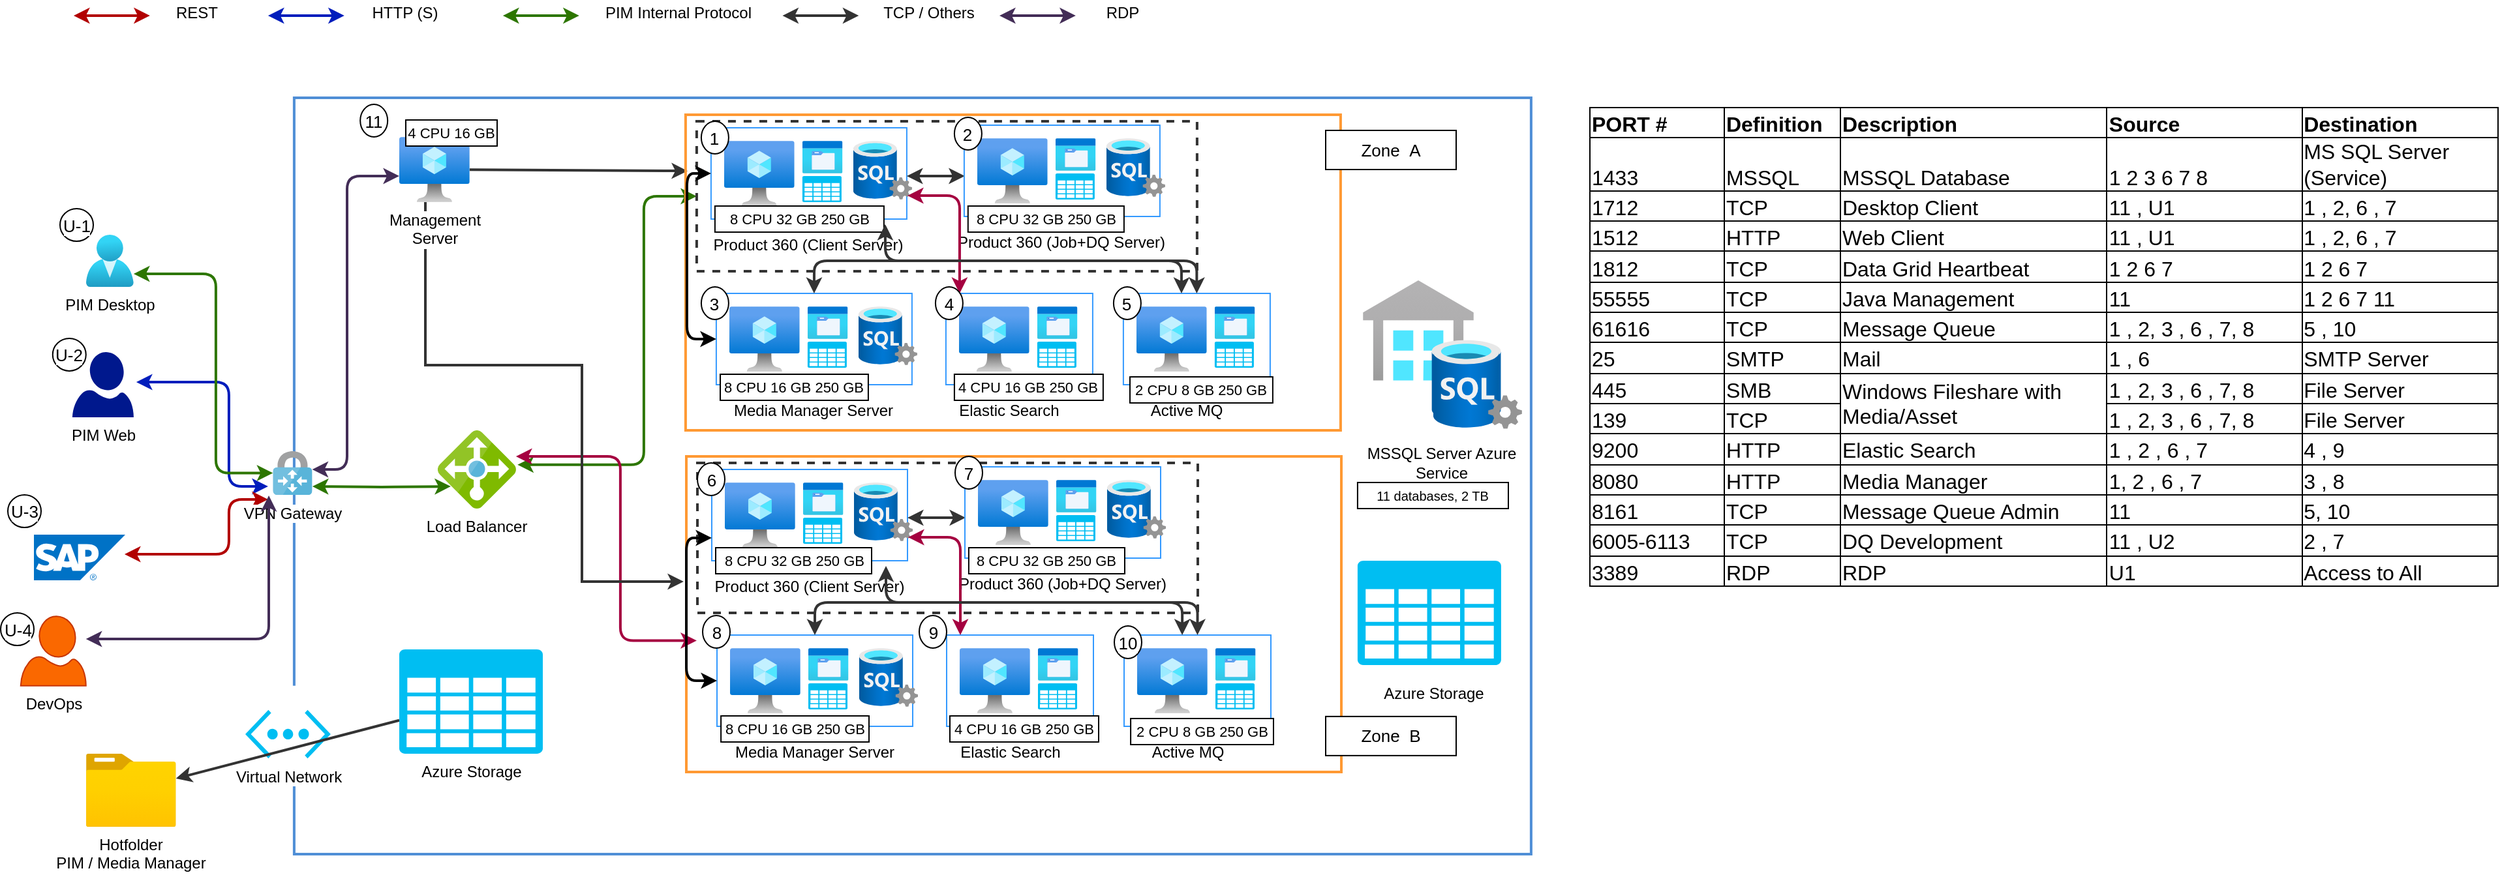 <mxfile version="14.5.4" type="github">
  <diagram id="Y4N4YJ1VvW1J7Zvk4voF" name="Page-1">
    <mxGraphModel dx="1102" dy="1536" grid="1" gridSize="10" guides="1" tooltips="1" connect="1" arrows="1" fold="1" page="1" pageScale="1" pageWidth="1169" pageHeight="827" math="0" shadow="0">
      <root>
        <mxCell id="0" />
        <mxCell id="1" parent="0" />
        <mxCell id="n7G3Y2LQpJulJycApbIF-125" value="" style="rounded=0;whiteSpace=wrap;html=1;sketch=0;strokeWidth=2;fillColor=none;strokeColor=#4F8ED6;" parent="1" vertex="1">
          <mxGeometry x="309.45" y="-225" width="948" height="580" as="geometry" />
        </mxCell>
        <mxCell id="n7G3Y2LQpJulJycApbIF-141" value="" style="endArrow=classic;startArrow=classic;html=1;strokeWidth=2;edgeStyle=orthogonalEdgeStyle;fillColor=#0050ef;strokeColor=#001DBC;entryX=1.043;entryY=0.46;entryDx=0;entryDy=0;entryPerimeter=0;" parent="1" target="n7G3Y2LQpJulJycApbIF-134" edge="1">
          <mxGeometry width="50" height="50" relative="1" as="geometry">
            <mxPoint x="289.45" y="73" as="sourcePoint" />
            <mxPoint x="196.45" y="-80" as="targetPoint" />
            <Array as="points">
              <mxPoint x="259.45" y="73" />
              <mxPoint x="259.45" y="-7" />
            </Array>
          </mxGeometry>
        </mxCell>
        <mxCell id="n7G3Y2LQpJulJycApbIF-143" value="" style="endArrow=classic;startArrow=classic;html=1;strokeWidth=2;edgeStyle=orthogonalEdgeStyle;fillColor=#e51400;strokeColor=#B20000;entryX=1.064;entryY=0.5;entryDx=0;entryDy=0;entryPerimeter=0;" parent="1" edge="1">
          <mxGeometry width="50" height="50" relative="1" as="geometry">
            <mxPoint x="289.45" y="83" as="sourcePoint" />
            <mxPoint x="179.458" y="125" as="targetPoint" />
            <Array as="points">
              <mxPoint x="259.45" y="83" />
              <mxPoint x="259.45" y="125" />
            </Array>
          </mxGeometry>
        </mxCell>
        <mxCell id="n7G3Y2LQpJulJycApbIF-117" value="" style="group" parent="1" vertex="1" connectable="0">
          <mxGeometry x="1128.45" y="-85" width="122" height="113.88" as="geometry" />
        </mxCell>
        <mxCell id="n7G3Y2LQpJulJycApbIF-116" value="" style="aspect=fixed;html=1;points=[];align=center;image;fontSize=12;image=img/lib/azure2/databases/Azure_SQL_Server_Stretch_Databases.svg;sketch=0;strokeColor=#FF9933;strokeWidth=2;fillColor=none;" parent="n7G3Y2LQpJulJycApbIF-117" vertex="1">
          <mxGeometry width="106" height="107.66" as="geometry" />
        </mxCell>
        <mxCell id="n7G3Y2LQpJulJycApbIF-115" value="" style="aspect=fixed;html=1;points=[];align=center;image;fontSize=12;image=img/lib/azure2/databases/SQL_Server.svg;sketch=0;strokeColor=#FF9933;strokeWidth=2;fillColor=none;" parent="n7G3Y2LQpJulJycApbIF-117" vertex="1">
          <mxGeometry x="54" y="45.88" width="68" height="68" as="geometry" />
        </mxCell>
        <mxCell id="n7G3Y2LQpJulJycApbIF-119" value="MSSQL Server Azure Service" style="text;html=1;strokeColor=none;fillColor=none;align=center;verticalAlign=middle;whiteSpace=wrap;rounded=0;sketch=0;" parent="1" vertex="1">
          <mxGeometry x="1124.45" y="45" width="130" height="20" as="geometry" />
        </mxCell>
        <mxCell id="n7G3Y2LQpJulJycApbIF-122" value="Azure Storage" style="text;html=1;strokeColor=none;fillColor=none;align=center;verticalAlign=middle;whiteSpace=wrap;rounded=0;sketch=0;" parent="1" vertex="1">
          <mxGeometry x="1118.45" y="222" width="130" height="20" as="geometry" />
        </mxCell>
        <mxCell id="n7G3Y2LQpJulJycApbIF-9" value="" style="group" parent="1" vertex="1" connectable="0">
          <mxGeometry x="250" y="225.859" width="131.087" height="77.143" as="geometry" />
        </mxCell>
        <mxCell id="n7G3Y2LQpJulJycApbIF-5" value="" style="rounded=0;whiteSpace=wrap;html=1;sketch=0;fillColor=#ffffff;strokeColor=none;" parent="n7G3Y2LQpJulJycApbIF-9" vertex="1">
          <mxGeometry width="100" height="77.14" as="geometry" />
        </mxCell>
        <mxCell id="n7G3Y2LQpJulJycApbIF-3" value="Virtual Network" style="verticalLabelPosition=bottom;html=1;verticalAlign=top;align=center;strokeColor=none;fillColor=#00BEF2;shape=mxgraph.azure.virtual_network;pointerEvents=1;sketch=0;" parent="n7G3Y2LQpJulJycApbIF-9" vertex="1">
          <mxGeometry x="22" y="18.57" width="65.43" height="37.14" as="geometry" />
        </mxCell>
        <mxCell id="n7G3Y2LQpJulJycApbIF-2" value="VPN Gateway" style="aspect=fixed;html=1;points=[];align=center;image;fontSize=12;image=img/lib/mscae/VPN_Gateway.svg;sketch=0;" parent="1" vertex="1">
          <mxGeometry x="293.15" y="46" width="30.15" height="33.5" as="geometry" />
        </mxCell>
        <mxCell id="n7G3Y2LQpJulJycApbIF-23" value="Load Balancer" style="aspect=fixed;html=1;points=[];align=center;image;fontSize=12;image=img/lib/mscae/Load_Balancer_feature.svg;sketch=0;strokeColor=#3399FF;fillColor=#ffffff;" parent="1" vertex="1">
          <mxGeometry x="419.45" y="30" width="60" height="60" as="geometry" />
        </mxCell>
        <mxCell id="n7G3Y2LQpJulJycApbIF-266" style="edgeStyle=none;rounded=0;orthogonalLoop=1;jettySize=auto;html=1;strokeColor=#333333;strokeWidth=2;" parent="1" source="n7G3Y2LQpJulJycApbIF-126" target="n7G3Y2LQpJulJycApbIF-128" edge="1">
          <mxGeometry relative="1" as="geometry" />
        </mxCell>
        <mxCell id="n7G3Y2LQpJulJycApbIF-126" value="Azure Storage" style="verticalLabelPosition=bottom;html=1;verticalAlign=top;align=center;strokeColor=none;fillColor=#00BEF2;shape=mxgraph.azure.storage;pointerEvents=1;sketch=0;" parent="1" vertex="1">
          <mxGeometry x="390" y="198" width="110" height="80" as="geometry" />
        </mxCell>
        <mxCell id="n7G3Y2LQpJulJycApbIF-128" value="Hotfolder &lt;br&gt;PIM / Media Manager" style="aspect=fixed;html=1;points=[];align=center;image;fontSize=12;image=img/lib/azure2/general/Folder_Blank.svg;sketch=0;strokeColor=#4F8ED6;strokeWidth=2;fillColor=none;" parent="1" vertex="1">
          <mxGeometry x="149.88" y="278" width="69" height="56.0" as="geometry" />
        </mxCell>
        <mxCell id="n7G3Y2LQpJulJycApbIF-134" value="PIM Web" style="aspect=fixed;pointerEvents=1;shadow=0;dashed=0;html=1;strokeColor=none;labelPosition=center;verticalLabelPosition=bottom;verticalAlign=top;align=center;fillColor=#00188D;shape=mxgraph.azure.user;sketch=0;" parent="1" vertex="1">
          <mxGeometry x="139.45" y="-30" width="47" height="50" as="geometry" />
        </mxCell>
        <mxCell id="n7G3Y2LQpJulJycApbIF-1" value="PIM Desktop" style="aspect=fixed;html=1;points=[];align=center;image;fontSize=12;image=img/lib/azure2/identity/Users.svg;sketch=0;imageBackground=#ffffff;" parent="1" vertex="1">
          <mxGeometry x="149.88" y="-120" width="36.57" height="40" as="geometry" />
        </mxCell>
        <mxCell id="n7G3Y2LQpJulJycApbIF-139" value="" style="endArrow=classic;startArrow=classic;html=1;strokeWidth=2;edgeStyle=orthogonalEdgeStyle;fillColor=#60a917;strokeColor=#2D7600;" parent="1" source="n7G3Y2LQpJulJycApbIF-2" target="n7G3Y2LQpJulJycApbIF-1" edge="1">
          <mxGeometry x="28.45" y="-135" width="50" height="50" as="geometry">
            <mxPoint x="669.45" y="100" as="sourcePoint" />
            <mxPoint x="719.45" y="50" as="targetPoint" />
            <Array as="points">
              <mxPoint x="249.45" y="63" />
              <mxPoint x="249.45" y="-90" />
            </Array>
          </mxGeometry>
        </mxCell>
        <mxCell id="n7G3Y2LQpJulJycApbIF-242" value="" style="endArrow=classic;startArrow=classic;html=1;strokeWidth=2;edgeStyle=orthogonalEdgeStyle;fillColor=#60a917;strokeColor=#2D7600;exitX=0;exitY=0.5;exitDx=0;exitDy=0;entryX=1.02;entryY=0.44;entryDx=0;entryDy=0;entryPerimeter=0;" parent="1" source="n7G3Y2LQpJulJycApbIF-165" target="n7G3Y2LQpJulJycApbIF-23" edge="1">
          <mxGeometry x="38.45" y="-125" width="50" height="50" as="geometry">
            <mxPoint x="303.15" y="72.8" as="sourcePoint" />
            <mxPoint x="577.45" y="42.5" as="targetPoint" />
            <Array as="points">
              <mxPoint x="577.45" y="-149" />
              <mxPoint x="577.45" y="56" />
            </Array>
          </mxGeometry>
        </mxCell>
        <mxCell id="n7G3Y2LQpJulJycApbIF-243" value="" style="endArrow=classic;startArrow=classic;html=1;strokeWidth=2;fillColor=#e51400;strokeColor=#B20000;entryX=1.064;entryY=0.5;entryDx=0;entryDy=0;entryPerimeter=0;" parent="1" edge="1">
          <mxGeometry x="139.448" y="-300" width="50" height="50" as="geometry">
            <mxPoint x="198.9" y="-288" as="sourcePoint" />
            <mxPoint x="140.458" y="-288" as="targetPoint" />
          </mxGeometry>
        </mxCell>
        <mxCell id="n7G3Y2LQpJulJycApbIF-245" value="REST" style="text;html=1;strokeColor=none;fillColor=none;align=center;verticalAlign=middle;whiteSpace=wrap;rounded=0;dashed=1;sketch=0;" parent="1" vertex="1">
          <mxGeometry x="214.9" y="-300" width="40" height="20" as="geometry" />
        </mxCell>
        <mxCell id="n7G3Y2LQpJulJycApbIF-246" value="" style="endArrow=classic;startArrow=classic;html=1;strokeWidth=2;fillColor=#0050ef;strokeColor=#001DBC;entryX=1.064;entryY=0.5;entryDx=0;entryDy=0;entryPerimeter=0;" parent="1" edge="1">
          <mxGeometry x="289.448" y="-318" width="50" height="50" as="geometry">
            <mxPoint x="347.89" y="-288" as="sourcePoint" />
            <mxPoint x="289.448" y="-288" as="targetPoint" />
          </mxGeometry>
        </mxCell>
        <mxCell id="n7G3Y2LQpJulJycApbIF-247" value="HTTP (S)" style="text;html=1;strokeColor=none;fillColor=none;align=center;verticalAlign=middle;whiteSpace=wrap;rounded=0;dashed=1;sketch=0;" parent="1" vertex="1">
          <mxGeometry x="358.9" y="-300" width="70.55" height="20" as="geometry" />
        </mxCell>
        <mxCell id="n7G3Y2LQpJulJycApbIF-248" value="" style="endArrow=classic;startArrow=classic;html=1;strokeWidth=2;fillColor=#60a917;strokeColor=#2D7600;entryX=1.064;entryY=0.5;entryDx=0;entryDy=0;entryPerimeter=0;" parent="1" edge="1">
          <mxGeometry x="468.438" y="-338" width="50" height="50" as="geometry">
            <mxPoint x="527.89" y="-288" as="sourcePoint" />
            <mxPoint x="469.448" y="-288" as="targetPoint" />
          </mxGeometry>
        </mxCell>
        <mxCell id="n7G3Y2LQpJulJycApbIF-249" value="PIM Internal Protocol" style="text;html=1;strokeColor=none;fillColor=none;align=center;verticalAlign=middle;whiteSpace=wrap;rounded=0;dashed=1;sketch=0;" parent="1" vertex="1">
          <mxGeometry x="538.89" y="-300" width="130" height="20" as="geometry" />
        </mxCell>
        <mxCell id="n7G3Y2LQpJulJycApbIF-254" value="" style="endArrow=classic;startArrow=classic;html=1;strokeWidth=2;fillColor=#60a917;entryX=1.064;entryY=0.5;entryDx=0;entryDy=0;entryPerimeter=0;strokeColor=#333333;" parent="1" edge="1">
          <mxGeometry x="682.718" y="-338" width="50" height="50" as="geometry">
            <mxPoint x="742.17" y="-288" as="sourcePoint" />
            <mxPoint x="683.728" y="-288" as="targetPoint" />
          </mxGeometry>
        </mxCell>
        <mxCell id="n7G3Y2LQpJulJycApbIF-255" value="TCP / Others" style="text;html=1;strokeColor=none;fillColor=none;align=center;verticalAlign=middle;whiteSpace=wrap;rounded=0;dashed=1;sketch=0;" parent="1" vertex="1">
          <mxGeometry x="753.17" y="-300" width="86.28" height="20" as="geometry" />
        </mxCell>
        <mxCell id="n7G3Y2LQpJulJycApbIF-260" value="" style="endArrow=classic;startArrow=classic;html=1;strokeWidth=2;edgeStyle=orthogonalEdgeStyle;fillColor=#d80073;strokeColor=#A50040;exitX=0;exitY=0.75;exitDx=0;exitDy=0;" parent="1" edge="1">
          <mxGeometry x="68.45" y="-95" width="50" height="50" as="geometry">
            <mxPoint x="617.95" y="191.25" as="sourcePoint" />
            <mxPoint x="479.45" y="50" as="targetPoint" />
            <Array as="points">
              <mxPoint x="559.45" y="191" />
              <mxPoint x="559.45" y="50" />
            </Array>
          </mxGeometry>
        </mxCell>
        <mxCell id="n7G3Y2LQpJulJycApbIF-262" value="" style="endArrow=classic;startArrow=classic;html=1;strokeWidth=2;edgeStyle=orthogonalEdgeStyle;fillColor=#60a917;strokeColor=#2D7600;entryX=1.005;entryY=0.806;entryDx=0;entryDy=0;entryPerimeter=0;" parent="1" target="n7G3Y2LQpJulJycApbIF-2" edge="1">
          <mxGeometry width="50" height="50" relative="1" as="geometry">
            <mxPoint x="429.45" y="73" as="sourcePoint" />
            <mxPoint x="333.3" y="73" as="targetPoint" />
            <Array as="points" />
          </mxGeometry>
        </mxCell>
        <mxCell id="n7G3Y2LQpJulJycApbIF-263" value="" style="aspect=fixed;html=1;points=[];align=center;image;fontSize=12;image=img/lib/mscae/SAP_HANA_on_Azure.svg;dashed=1;sketch=0;strokeColor=#333333;strokeWidth=2;fillColor=#ffffff;" parent="1" vertex="1">
          <mxGeometry x="110" y="110" width="70" height="35" as="geometry" />
        </mxCell>
        <mxCell id="n7G3Y2LQpJulJycApbIF-264" value="&lt;font color=&quot;#000000&quot;&gt;DevOps&lt;/font&gt;" style="aspect=fixed;pointerEvents=1;shadow=0;dashed=0;html=1;strokeColor=#C73500;labelPosition=center;verticalLabelPosition=bottom;verticalAlign=top;align=center;fillColor=#fa6800;shape=mxgraph.azure.user;sketch=0;fontColor=#ffffff;" parent="1" vertex="1">
          <mxGeometry x="99.88" y="172.67" width="50" height="53.19" as="geometry" />
        </mxCell>
        <mxCell id="n7G3Y2LQpJulJycApbIF-267" value="" style="verticalLabelPosition=bottom;html=1;verticalAlign=top;align=center;strokeColor=none;fillColor=#00BEF2;shape=mxgraph.azure.storage;pointerEvents=1;sketch=0;" parent="1" vertex="1">
          <mxGeometry x="1124.45" y="130" width="110" height="80" as="geometry" />
        </mxCell>
        <mxCell id="n7G3Y2LQpJulJycApbIF-273" style="edgeStyle=none;rounded=0;orthogonalLoop=1;jettySize=auto;html=1;entryX=0.003;entryY=0.178;entryDx=0;entryDy=0;entryPerimeter=0;strokeColor=#333333;strokeWidth=2;" parent="1" source="n7G3Y2LQpJulJycApbIF-268" target="n7G3Y2LQpJulJycApbIF-54" edge="1">
          <mxGeometry relative="1" as="geometry" />
        </mxCell>
        <mxCell id="n7G3Y2LQpJulJycApbIF-274" style="edgeStyle=orthogonalEdgeStyle;rounded=0;orthogonalLoop=1;jettySize=auto;html=1;entryX=-0.003;entryY=0.19;entryDx=0;entryDy=0;entryPerimeter=0;strokeColor=#333333;strokeWidth=2;" parent="1" source="n7G3Y2LQpJulJycApbIF-268" edge="1">
          <mxGeometry relative="1" as="geometry">
            <Array as="points">
              <mxPoint x="410" y="-20" />
              <mxPoint x="530" y="-20" />
              <mxPoint x="530" y="146" />
            </Array>
            <mxPoint x="607.944" y="145.98" as="targetPoint" />
          </mxGeometry>
        </mxCell>
        <mxCell id="n7G3Y2LQpJulJycApbIF-268" value="Management&lt;br&gt;Server" style="aspect=fixed;html=1;points=[];align=center;image;fontSize=12;image=img/lib/azure2/compute/Virtual_Machine.svg;sketch=0;strokeColor=#3399FF;fillColor=#ffffff;" parent="1" vertex="1">
          <mxGeometry x="390" y="-195" width="53.91" height="50" as="geometry" />
        </mxCell>
        <mxCell id="n7G3Y2LQpJulJycApbIF-269" value="" style="endArrow=classic;startArrow=classic;html=1;strokeWidth=2;edgeStyle=orthogonalEdgeStyle;fillColor=#76608a;strokeColor=#432D57;" parent="1" source="n7G3Y2LQpJulJycApbIF-268" target="n7G3Y2LQpJulJycApbIF-2" edge="1">
          <mxGeometry x="58.45" y="-105" width="50" height="50" as="geometry">
            <mxPoint x="629.45" y="-129" as="sourcePoint" />
            <mxPoint x="489.45" y="60" as="targetPoint" />
            <Array as="points">
              <mxPoint x="350" y="-165" />
              <mxPoint x="350" y="60" />
            </Array>
          </mxGeometry>
        </mxCell>
        <mxCell id="n7G3Y2LQpJulJycApbIF-270" value="" style="endArrow=classic;startArrow=classic;html=1;strokeWidth=2;fillColor=#76608a;entryX=1.064;entryY=0.5;entryDx=0;entryDy=0;entryPerimeter=0;strokeColor=#432D57;" parent="1" edge="1">
          <mxGeometry x="848.988" y="-338" width="50" height="50" as="geometry">
            <mxPoint x="908.44" y="-288" as="sourcePoint" />
            <mxPoint x="849.998" y="-288" as="targetPoint" />
          </mxGeometry>
        </mxCell>
        <mxCell id="n7G3Y2LQpJulJycApbIF-271" value="RDP" style="text;html=1;strokeColor=none;fillColor=none;align=center;verticalAlign=middle;whiteSpace=wrap;rounded=0;dashed=1;sketch=0;" parent="1" vertex="1">
          <mxGeometry x="919.44" y="-300" width="50.56" height="20" as="geometry" />
        </mxCell>
        <mxCell id="n7G3Y2LQpJulJycApbIF-272" value="" style="endArrow=classic;startArrow=classic;html=1;strokeWidth=2;edgeStyle=orthogonalEdgeStyle;fillColor=#76608a;strokeColor=#432D57;exitX=-0.104;exitY=1.015;exitDx=0;exitDy=0;exitPerimeter=0;" parent="1" source="n7G3Y2LQpJulJycApbIF-2" target="n7G3Y2LQpJulJycApbIF-264" edge="1">
          <mxGeometry x="68.45" y="-95" width="50" height="50" as="geometry">
            <mxPoint x="400" y="-155" as="sourcePoint" />
            <mxPoint x="333.3" y="70" as="targetPoint" />
            <Array as="points">
              <mxPoint x="290" y="190" />
            </Array>
          </mxGeometry>
        </mxCell>
        <mxCell id="9nRuWMNx_Ox0b5ZtN-DK-1" value="&lt;span style=&quot;font-family: &amp;#34;calibri&amp;#34; , sans-serif ; font-size: 11px&quot;&gt;4 CPU 16 GB&lt;/span&gt;" style="text;html=1;align=center;verticalAlign=middle;whiteSpace=wrap;rounded=0;fontSize=11;fillColor=#ffffff;strokeColor=#000000;" vertex="1" parent="1">
          <mxGeometry x="395" y="-208" width="70" height="20" as="geometry" />
        </mxCell>
        <mxCell id="n7G3Y2LQpJulJycApbIF-204" value="" style="group" parent="1" vertex="1" connectable="0">
          <mxGeometry x="609.45" y="-212" width="510.55" height="242" as="geometry" />
        </mxCell>
        <mxCell id="n7G3Y2LQpJulJycApbIF-54" value="" style="rounded=0;whiteSpace=wrap;html=1;sketch=0;fillColor=none;strokeColor=#FF9933;strokeWidth=2;" parent="n7G3Y2LQpJulJycApbIF-204" vertex="1">
          <mxGeometry width="502" height="242" as="geometry" />
        </mxCell>
        <mxCell id="n7G3Y2LQpJulJycApbIF-31" value="" style="group;fillColor=#ffffff;" parent="n7G3Y2LQpJulJycApbIF-204" vertex="1" connectable="0">
          <mxGeometry x="12" y="10" width="380" height="110" as="geometry" />
        </mxCell>
        <mxCell id="n7G3Y2LQpJulJycApbIF-165" value="" style="rounded=0;whiteSpace=wrap;html=1;sketch=0;strokeWidth=2;fillColor=none;strokeColor=#333333;dashed=1;" parent="n7G3Y2LQpJulJycApbIF-31" vertex="1">
          <mxGeometry x="-3.5" y="-5" width="383.5" height="115" as="geometry" />
        </mxCell>
        <mxCell id="n7G3Y2LQpJulJycApbIF-24" value="" style="rounded=0;whiteSpace=wrap;html=1;sketch=0;strokeColor=#3399FF;fillColor=#ffffff;" parent="n7G3Y2LQpJulJycApbIF-31" vertex="1">
          <mxGeometry x="7.5" width="150" height="70" as="geometry" />
        </mxCell>
        <mxCell id="n7G3Y2LQpJulJycApbIF-25" value="" style="aspect=fixed;html=1;points=[];align=center;image;fontSize=12;image=img/lib/azure2/compute/Virtual_Machine.svg;sketch=0;strokeColor=#3399FF;fillColor=#ffffff;" parent="n7G3Y2LQpJulJycApbIF-31" vertex="1">
          <mxGeometry x="17.5" y="10" width="53.91" height="50" as="geometry" />
        </mxCell>
        <mxCell id="n7G3Y2LQpJulJycApbIF-27" value="" style="aspect=fixed;html=1;points=[];align=center;image;fontSize=12;image=img/lib/azure2/general/Storage_Azure_Files.svg;sketch=0;strokeColor=#3399FF;fillColor=#ffffff;" parent="n7G3Y2LQpJulJycApbIF-31" vertex="1">
          <mxGeometry x="77.5" y="10" width="30.76" height="25" as="geometry" />
        </mxCell>
        <mxCell id="n7G3Y2LQpJulJycApbIF-28" value="" style="verticalLabelPosition=bottom;html=1;verticalAlign=top;align=center;strokeColor=none;fillColor=#00BEF2;shape=mxgraph.azure.storage;pointerEvents=1;sketch=0;" parent="n7G3Y2LQpJulJycApbIF-31" vertex="1">
          <mxGeometry x="77.5" y="37" width="30" height="20" as="geometry" />
        </mxCell>
        <mxCell id="n7G3Y2LQpJulJycApbIF-29" value="" style="aspect=fixed;html=1;points=[];align=center;image;fontSize=12;image=img/lib/azure2/databases/SQL_Server.svg;sketch=0;strokeColor=#3399FF;fillColor=#ffffff;" parent="n7G3Y2LQpJulJycApbIF-31" vertex="1">
          <mxGeometry x="116.5" y="10" width="45" height="45" as="geometry" />
        </mxCell>
        <mxCell id="n7G3Y2LQpJulJycApbIF-30" value="Product 360 (Client Server)" style="text;html=1;strokeColor=none;fillColor=none;align=center;verticalAlign=middle;whiteSpace=wrap;rounded=0;sketch=0;" parent="n7G3Y2LQpJulJycApbIF-31" vertex="1">
          <mxGeometry y="80" width="165" height="20" as="geometry" />
        </mxCell>
        <mxCell id="n7G3Y2LQpJulJycApbIF-256" value="" style="endArrow=classic;startArrow=classic;html=1;strokeWidth=2;fillColor=#60a917;entryX=1.064;entryY=0.5;entryDx=0;entryDy=0;entryPerimeter=0;strokeColor=#333333;" parent="n7G3Y2LQpJulJycApbIF-31" edge="1">
          <mxGeometry x="156.488" y="-13" width="50" height="50" as="geometry">
            <mxPoint x="202" y="37" as="sourcePoint" />
            <mxPoint x="157.498" y="37" as="targetPoint" />
          </mxGeometry>
        </mxCell>
        <mxCell id="9nRuWMNx_Ox0b5ZtN-DK-2" value="&lt;span style=&quot;font-family: &amp;#34;calibri&amp;#34; , sans-serif ; font-size: 11px&quot;&gt;8 CPU 32 GB 250 GB&lt;/span&gt;" style="text;html=1;align=center;verticalAlign=middle;whiteSpace=wrap;rounded=0;fontSize=11;fillColor=#ffffff;strokeColor=#000000;" vertex="1" parent="n7G3Y2LQpJulJycApbIF-31">
          <mxGeometry x="10.5" y="60" width="129.5" height="20" as="geometry" />
        </mxCell>
        <mxCell id="9nRuWMNx_Ox0b5ZtN-DK-56" value="1" style="ellipse;whiteSpace=wrap;html=1;strokeColor=#000000;fillColor=#ffffff;fontSize=13;labelBackgroundColor=#ffffff;" vertex="1" parent="n7G3Y2LQpJulJycApbIF-31">
          <mxGeometry y="-5" width="21" height="25" as="geometry" />
        </mxCell>
        <mxCell id="n7G3Y2LQpJulJycApbIF-32" value="" style="group" parent="n7G3Y2LQpJulJycApbIF-204" vertex="1" connectable="0">
          <mxGeometry x="206" y="8" width="165" height="100" as="geometry" />
        </mxCell>
        <mxCell id="n7G3Y2LQpJulJycApbIF-33" value="" style="rounded=0;whiteSpace=wrap;html=1;sketch=0;strokeColor=#3399FF;fillColor=#ffffff;" parent="n7G3Y2LQpJulJycApbIF-32" vertex="1">
          <mxGeometry x="7.5" width="150" height="70" as="geometry" />
        </mxCell>
        <mxCell id="n7G3Y2LQpJulJycApbIF-34" value="" style="aspect=fixed;html=1;points=[];align=center;image;fontSize=12;image=img/lib/azure2/compute/Virtual_Machine.svg;sketch=0;strokeColor=#3399FF;fillColor=#ffffff;" parent="n7G3Y2LQpJulJycApbIF-32" vertex="1">
          <mxGeometry x="17.5" y="10" width="53.91" height="50" as="geometry" />
        </mxCell>
        <mxCell id="n7G3Y2LQpJulJycApbIF-35" value="" style="aspect=fixed;html=1;points=[];align=center;image;fontSize=12;image=img/lib/azure2/general/Storage_Azure_Files.svg;sketch=0;strokeColor=#3399FF;fillColor=#ffffff;" parent="n7G3Y2LQpJulJycApbIF-32" vertex="1">
          <mxGeometry x="77.5" y="10" width="30.76" height="25" as="geometry" />
        </mxCell>
        <mxCell id="n7G3Y2LQpJulJycApbIF-36" value="" style="verticalLabelPosition=bottom;html=1;verticalAlign=top;align=center;strokeColor=none;fillColor=#00BEF2;shape=mxgraph.azure.storage;pointerEvents=1;sketch=0;" parent="n7G3Y2LQpJulJycApbIF-32" vertex="1">
          <mxGeometry x="77.5" y="37" width="30" height="20" as="geometry" />
        </mxCell>
        <mxCell id="n7G3Y2LQpJulJycApbIF-37" value="" style="aspect=fixed;html=1;points=[];align=center;image;fontSize=12;image=img/lib/azure2/databases/SQL_Server.svg;sketch=0;strokeColor=#3399FF;fillColor=#ffffff;" parent="n7G3Y2LQpJulJycApbIF-32" vertex="1">
          <mxGeometry x="116.5" y="10" width="45" height="45" as="geometry" />
        </mxCell>
        <mxCell id="n7G3Y2LQpJulJycApbIF-38" value="Product 360 (Job+DQ Server)" style="text;html=1;strokeColor=none;fillColor=none;align=center;verticalAlign=middle;whiteSpace=wrap;rounded=0;sketch=0;" parent="n7G3Y2LQpJulJycApbIF-32" vertex="1">
          <mxGeometry y="80" width="165" height="20" as="geometry" />
        </mxCell>
        <mxCell id="9nRuWMNx_Ox0b5ZtN-DK-3" value="&lt;span style=&quot;font-family: &amp;#34;calibri&amp;#34; , sans-serif ; font-size: 11px&quot;&gt;8 CPU 32 GB 250 GB&lt;/span&gt;" style="text;html=1;align=center;verticalAlign=middle;whiteSpace=wrap;rounded=0;fontSize=11;fillColor=#ffffff;strokeColor=#000000;" vertex="1" parent="n7G3Y2LQpJulJycApbIF-32">
          <mxGeometry x="10.45" y="62" width="119.55" height="20" as="geometry" />
        </mxCell>
        <mxCell id="9nRuWMNx_Ox0b5ZtN-DK-57" value="2" style="ellipse;whiteSpace=wrap;html=1;strokeColor=#000000;fillColor=#ffffff;fontSize=13;labelBackgroundColor=#ffffff;" vertex="1" parent="n7G3Y2LQpJulJycApbIF-32">
          <mxGeometry y="-6" width="21" height="25" as="geometry" />
        </mxCell>
        <mxCell id="n7G3Y2LQpJulJycApbIF-40" value="" style="group" parent="n7G3Y2LQpJulJycApbIF-204" vertex="1" connectable="0">
          <mxGeometry x="16" y="137" width="165" height="100" as="geometry" />
        </mxCell>
        <mxCell id="n7G3Y2LQpJulJycApbIF-41" value="" style="rounded=0;whiteSpace=wrap;html=1;sketch=0;strokeColor=#3399FF;fillColor=#ffffff;" parent="n7G3Y2LQpJulJycApbIF-40" vertex="1">
          <mxGeometry x="7.5" width="150" height="70" as="geometry" />
        </mxCell>
        <mxCell id="n7G3Y2LQpJulJycApbIF-42" value="" style="aspect=fixed;html=1;points=[];align=center;image;fontSize=12;image=img/lib/azure2/compute/Virtual_Machine.svg;sketch=0;strokeColor=#3399FF;fillColor=#ffffff;" parent="n7G3Y2LQpJulJycApbIF-40" vertex="1">
          <mxGeometry x="17.5" y="10" width="53.91" height="50" as="geometry" />
        </mxCell>
        <mxCell id="n7G3Y2LQpJulJycApbIF-43" value="" style="aspect=fixed;html=1;points=[];align=center;image;fontSize=12;image=img/lib/azure2/general/Storage_Azure_Files.svg;sketch=0;strokeColor=#3399FF;fillColor=#ffffff;" parent="n7G3Y2LQpJulJycApbIF-40" vertex="1">
          <mxGeometry x="77.5" y="10" width="30.76" height="25" as="geometry" />
        </mxCell>
        <mxCell id="n7G3Y2LQpJulJycApbIF-44" value="" style="verticalLabelPosition=bottom;html=1;verticalAlign=top;align=center;strokeColor=none;fillColor=#00BEF2;shape=mxgraph.azure.storage;pointerEvents=1;sketch=0;" parent="n7G3Y2LQpJulJycApbIF-40" vertex="1">
          <mxGeometry x="77.5" y="37" width="30" height="20" as="geometry" />
        </mxCell>
        <mxCell id="n7G3Y2LQpJulJycApbIF-45" value="" style="aspect=fixed;html=1;points=[];align=center;image;fontSize=12;image=img/lib/azure2/databases/SQL_Server.svg;sketch=0;strokeColor=#3399FF;fillColor=#ffffff;" parent="n7G3Y2LQpJulJycApbIF-40" vertex="1">
          <mxGeometry x="116.5" y="10" width="45" height="45" as="geometry" />
        </mxCell>
        <mxCell id="n7G3Y2LQpJulJycApbIF-46" value="Media Manager Server" style="text;html=1;strokeColor=none;fillColor=none;align=center;verticalAlign=middle;whiteSpace=wrap;rounded=0;sketch=0;" parent="n7G3Y2LQpJulJycApbIF-40" vertex="1">
          <mxGeometry y="80" width="165" height="20" as="geometry" />
        </mxCell>
        <mxCell id="n7G3Y2LQpJulJycApbIF-47" value="" style="group" parent="n7G3Y2LQpJulJycApbIF-204" vertex="1" connectable="0">
          <mxGeometry x="192" y="137" width="165" height="100" as="geometry" />
        </mxCell>
        <mxCell id="n7G3Y2LQpJulJycApbIF-48" value="" style="rounded=0;whiteSpace=wrap;html=1;sketch=0;strokeColor=#3399FF;fillColor=#ffffff;" parent="n7G3Y2LQpJulJycApbIF-47" vertex="1">
          <mxGeometry x="7.5" width="112.5" height="70" as="geometry" />
        </mxCell>
        <mxCell id="n7G3Y2LQpJulJycApbIF-49" value="" style="aspect=fixed;html=1;points=[];align=center;image;fontSize=12;image=img/lib/azure2/compute/Virtual_Machine.svg;sketch=0;strokeColor=#3399FF;fillColor=#ffffff;" parent="n7G3Y2LQpJulJycApbIF-47" vertex="1">
          <mxGeometry x="17.5" y="10" width="53.91" height="50" as="geometry" />
        </mxCell>
        <mxCell id="n7G3Y2LQpJulJycApbIF-50" value="" style="aspect=fixed;html=1;points=[];align=center;image;fontSize=12;image=img/lib/azure2/general/Storage_Azure_Files.svg;sketch=0;strokeColor=#3399FF;fillColor=#ffffff;" parent="n7G3Y2LQpJulJycApbIF-47" vertex="1">
          <mxGeometry x="77.5" y="10" width="30.76" height="25" as="geometry" />
        </mxCell>
        <mxCell id="n7G3Y2LQpJulJycApbIF-51" value="" style="verticalLabelPosition=bottom;html=1;verticalAlign=top;align=center;strokeColor=none;fillColor=#00BEF2;shape=mxgraph.azure.storage;pointerEvents=1;sketch=0;" parent="n7G3Y2LQpJulJycApbIF-47" vertex="1">
          <mxGeometry x="77.5" y="37" width="30" height="20" as="geometry" />
        </mxCell>
        <mxCell id="n7G3Y2LQpJulJycApbIF-53" value="Elastic Search" style="text;html=1;strokeColor=none;fillColor=none;align=center;verticalAlign=middle;whiteSpace=wrap;rounded=0;sketch=0;" parent="n7G3Y2LQpJulJycApbIF-47" vertex="1">
          <mxGeometry x="-26" y="80" width="165" height="20" as="geometry" />
        </mxCell>
        <mxCell id="n7G3Y2LQpJulJycApbIF-147" value="" style="group" parent="n7G3Y2LQpJulJycApbIF-204" vertex="1" connectable="0">
          <mxGeometry x="328" y="137" width="165" height="100" as="geometry" />
        </mxCell>
        <mxCell id="n7G3Y2LQpJulJycApbIF-148" value="" style="rounded=0;whiteSpace=wrap;html=1;sketch=0;strokeColor=#3399FF;fillColor=#ffffff;" parent="n7G3Y2LQpJulJycApbIF-147" vertex="1">
          <mxGeometry x="7.5" width="112.5" height="70" as="geometry" />
        </mxCell>
        <mxCell id="n7G3Y2LQpJulJycApbIF-149" value="" style="aspect=fixed;html=1;points=[];align=center;image;fontSize=12;image=img/lib/azure2/compute/Virtual_Machine.svg;sketch=0;strokeColor=#3399FF;fillColor=#ffffff;" parent="n7G3Y2LQpJulJycApbIF-147" vertex="1">
          <mxGeometry x="17.5" y="10" width="53.91" height="50" as="geometry" />
        </mxCell>
        <mxCell id="n7G3Y2LQpJulJycApbIF-150" value="" style="aspect=fixed;html=1;points=[];align=center;image;fontSize=12;image=img/lib/azure2/general/Storage_Azure_Files.svg;sketch=0;strokeColor=#3399FF;fillColor=#ffffff;" parent="n7G3Y2LQpJulJycApbIF-147" vertex="1">
          <mxGeometry x="77.5" y="10" width="30.76" height="25" as="geometry" />
        </mxCell>
        <mxCell id="n7G3Y2LQpJulJycApbIF-151" value="" style="verticalLabelPosition=bottom;html=1;verticalAlign=top;align=center;strokeColor=none;fillColor=#00BEF2;shape=mxgraph.azure.storage;pointerEvents=1;sketch=0;" parent="n7G3Y2LQpJulJycApbIF-147" vertex="1">
          <mxGeometry x="77.5" y="37" width="30" height="20" as="geometry" />
        </mxCell>
        <mxCell id="n7G3Y2LQpJulJycApbIF-152" value="Active MQ" style="text;html=1;strokeColor=none;fillColor=none;align=center;verticalAlign=middle;whiteSpace=wrap;rounded=0;sketch=0;" parent="n7G3Y2LQpJulJycApbIF-147" vertex="1">
          <mxGeometry x="-26" y="80" width="165" height="20" as="geometry" />
        </mxCell>
        <mxCell id="n7G3Y2LQpJulJycApbIF-253" value="" style="endArrow=classic;startArrow=classic;html=1;strokeWidth=2;edgeStyle=orthogonalEdgeStyle;fillColor=#d80073;entryX=0.5;entryY=0;entryDx=0;entryDy=0;strokeColor=#333333;exitX=0.89;exitY=1.057;exitDx=0;exitDy=0;exitPerimeter=0;" parent="n7G3Y2LQpJulJycApbIF-204" source="n7G3Y2LQpJulJycApbIF-24" target="n7G3Y2LQpJulJycApbIF-148" edge="1">
          <mxGeometry x="-541" y="117" width="50" height="50" as="geometry">
            <mxPoint x="20" y="93" as="sourcePoint" />
            <mxPoint x="-120" y="243" as="targetPoint" />
            <Array as="points">
              <mxPoint x="153" y="112" />
              <mxPoint x="392" y="112" />
            </Array>
          </mxGeometry>
        </mxCell>
        <mxCell id="n7G3Y2LQpJulJycApbIF-257" value="" style="endArrow=classic;startArrow=classic;html=1;strokeWidth=2;edgeStyle=orthogonalEdgeStyle;fillColor=#d80073;strokeColor=#A50040;" parent="n7G3Y2LQpJulJycApbIF-204" edge="1">
          <mxGeometry x="-541" y="118" width="50" height="50" as="geometry">
            <mxPoint x="210" y="137" as="sourcePoint" />
            <mxPoint x="170" y="62" as="targetPoint" />
            <Array as="points">
              <mxPoint x="210" y="62" />
              <mxPoint x="170" y="62" />
            </Array>
          </mxGeometry>
        </mxCell>
        <mxCell id="n7G3Y2LQpJulJycApbIF-258" value="" style="endArrow=classic;startArrow=classic;html=1;strokeWidth=2;edgeStyle=orthogonalEdgeStyle;fillColor=#d80073;strokeColor=#333333;exitX=0.5;exitY=0;exitDx=0;exitDy=0;entryX=0.396;entryY=0;entryDx=0;entryDy=0;entryPerimeter=0;" parent="n7G3Y2LQpJulJycApbIF-204" source="n7G3Y2LQpJulJycApbIF-41" target="n7G3Y2LQpJulJycApbIF-148" edge="1">
          <mxGeometry x="-1041" y="369" width="50" height="50" as="geometry">
            <mxPoint x="163" y="93.99" as="sourcePoint" />
            <mxPoint x="390" y="132" as="targetPoint" />
            <Array as="points">
              <mxPoint x="99" y="112" />
              <mxPoint x="380" y="112" />
            </Array>
          </mxGeometry>
        </mxCell>
        <mxCell id="9nRuWMNx_Ox0b5ZtN-DK-5" value="&lt;span style=&quot;font-family: &amp;#34;calibri&amp;#34; , sans-serif ; font-size: 11px&quot;&gt;8 CPU 16 GB 250 GB&lt;/span&gt;" style="text;html=1;align=center;verticalAlign=middle;whiteSpace=wrap;rounded=0;fontSize=11;fillColor=#ffffff;strokeColor=#000000;" vertex="1" parent="n7G3Y2LQpJulJycApbIF-204">
          <mxGeometry x="26.55" y="199" width="113.45" height="20" as="geometry" />
        </mxCell>
        <mxCell id="9nRuWMNx_Ox0b5ZtN-DK-6" value="&lt;span style=&quot;font-family: &amp;#34;calibri&amp;#34; , sans-serif ; font-size: 11px&quot;&gt;4 CPU 16 GB 250 GB&lt;/span&gt;" style="text;html=1;align=center;verticalAlign=middle;whiteSpace=wrap;rounded=0;fontSize=11;fillColor=#ffffff;strokeColor=#000000;" vertex="1" parent="n7G3Y2LQpJulJycApbIF-204">
          <mxGeometry x="206" y="199" width="114" height="20" as="geometry" />
        </mxCell>
        <mxCell id="9nRuWMNx_Ox0b5ZtN-DK-7" value="&lt;span style=&quot;font-family: &amp;#34;calibri&amp;#34; , sans-serif ; font-size: 11px&quot;&gt;2 CPU 8 GB 250 GB&lt;/span&gt;" style="text;html=1;align=center;verticalAlign=middle;whiteSpace=wrap;rounded=0;fontSize=11;fillColor=#ffffff;strokeColor=#000000;" vertex="1" parent="n7G3Y2LQpJulJycApbIF-204">
          <mxGeometry x="340.55" y="201" width="109.45" height="20" as="geometry" />
        </mxCell>
        <mxCell id="9nRuWMNx_Ox0b5ZtN-DK-58" value="3" style="ellipse;whiteSpace=wrap;html=1;strokeColor=#000000;fillColor=#ffffff;fontSize=13;labelBackgroundColor=#ffffff;" vertex="1" parent="n7G3Y2LQpJulJycApbIF-204">
          <mxGeometry x="12" y="132" width="21" height="25" as="geometry" />
        </mxCell>
        <mxCell id="9nRuWMNx_Ox0b5ZtN-DK-59" value="4" style="ellipse;whiteSpace=wrap;html=1;strokeColor=#000000;fillColor=#ffffff;fontSize=13;labelBackgroundColor=#ffffff;" vertex="1" parent="n7G3Y2LQpJulJycApbIF-204">
          <mxGeometry x="191.5" y="132" width="21" height="25" as="geometry" />
        </mxCell>
        <mxCell id="9nRuWMNx_Ox0b5ZtN-DK-64" value="5" style="ellipse;whiteSpace=wrap;html=1;strokeColor=#000000;fillColor=#ffffff;fontSize=13;labelBackgroundColor=#ffffff;" vertex="1" parent="n7G3Y2LQpJulJycApbIF-204">
          <mxGeometry x="328" y="132" width="21" height="25" as="geometry" />
        </mxCell>
        <mxCell id="9nRuWMNx_Ox0b5ZtN-DK-119" value="" style="endArrow=classic;startArrow=classic;html=1;fontSize=13;edgeStyle=elbowEdgeStyle;exitX=0;exitY=0.5;exitDx=0;exitDy=0;entryX=0;entryY=0.5;entryDx=0;entryDy=0;strokeWidth=2;" edge="1" parent="n7G3Y2LQpJulJycApbIF-204" source="n7G3Y2LQpJulJycApbIF-41" target="n7G3Y2LQpJulJycApbIF-24">
          <mxGeometry width="50" height="50" relative="1" as="geometry">
            <mxPoint x="-379.45" y="682" as="sourcePoint" />
            <mxPoint x="-329.45" y="632" as="targetPoint" />
            <Array as="points">
              <mxPoint x="1" y="122" />
            </Array>
          </mxGeometry>
        </mxCell>
        <mxCell id="9nRuWMNx_Ox0b5ZtN-DK-8" value="&lt;span style=&quot;font-family: calibri, sans-serif; font-size: 10px;&quot;&gt;11 databases, 2 TB&lt;/span&gt;" style="text;html=1;align=center;verticalAlign=middle;whiteSpace=wrap;rounded=0;fontSize=10;fillColor=#ffffff;strokeColor=#000000;" vertex="1" parent="1">
          <mxGeometry x="1124.45" y="70" width="115.55" height="20" as="geometry" />
        </mxCell>
        <mxCell id="9nRuWMNx_Ox0b5ZtN-DK-9" value="" style="group" vertex="1" connectable="0" parent="1">
          <mxGeometry x="610" y="50" width="510.55" height="242" as="geometry" />
        </mxCell>
        <mxCell id="9nRuWMNx_Ox0b5ZtN-DK-10" value="" style="rounded=0;whiteSpace=wrap;html=1;sketch=0;fillColor=none;strokeColor=#FF9933;strokeWidth=2;" vertex="1" parent="9nRuWMNx_Ox0b5ZtN-DK-9">
          <mxGeometry width="502" height="242" as="geometry" />
        </mxCell>
        <mxCell id="9nRuWMNx_Ox0b5ZtN-DK-11" value="" style="group;fillColor=#ffffff;" vertex="1" connectable="0" parent="9nRuWMNx_Ox0b5ZtN-DK-9">
          <mxGeometry x="12" y="10" width="380" height="110" as="geometry" />
        </mxCell>
        <mxCell id="9nRuWMNx_Ox0b5ZtN-DK-12" value="" style="rounded=0;whiteSpace=wrap;html=1;sketch=0;strokeWidth=2;fillColor=none;strokeColor=#333333;dashed=1;" vertex="1" parent="9nRuWMNx_Ox0b5ZtN-DK-11">
          <mxGeometry x="-3.5" y="-5" width="383.5" height="115" as="geometry" />
        </mxCell>
        <mxCell id="9nRuWMNx_Ox0b5ZtN-DK-13" value="" style="rounded=0;whiteSpace=wrap;html=1;sketch=0;strokeColor=#3399FF;fillColor=#ffffff;" vertex="1" parent="9nRuWMNx_Ox0b5ZtN-DK-11">
          <mxGeometry x="7.5" width="150" height="70" as="geometry" />
        </mxCell>
        <mxCell id="9nRuWMNx_Ox0b5ZtN-DK-14" value="" style="aspect=fixed;html=1;points=[];align=center;image;fontSize=12;image=img/lib/azure2/compute/Virtual_Machine.svg;sketch=0;strokeColor=#3399FF;fillColor=#ffffff;" vertex="1" parent="9nRuWMNx_Ox0b5ZtN-DK-11">
          <mxGeometry x="17.5" y="10" width="53.91" height="50" as="geometry" />
        </mxCell>
        <mxCell id="9nRuWMNx_Ox0b5ZtN-DK-15" value="" style="aspect=fixed;html=1;points=[];align=center;image;fontSize=12;image=img/lib/azure2/general/Storage_Azure_Files.svg;sketch=0;strokeColor=#3399FF;fillColor=#ffffff;" vertex="1" parent="9nRuWMNx_Ox0b5ZtN-DK-11">
          <mxGeometry x="77.5" y="10" width="30.76" height="25" as="geometry" />
        </mxCell>
        <mxCell id="9nRuWMNx_Ox0b5ZtN-DK-16" value="" style="verticalLabelPosition=bottom;html=1;verticalAlign=top;align=center;strokeColor=none;fillColor=#00BEF2;shape=mxgraph.azure.storage;pointerEvents=1;sketch=0;" vertex="1" parent="9nRuWMNx_Ox0b5ZtN-DK-11">
          <mxGeometry x="77.5" y="37" width="30" height="20" as="geometry" />
        </mxCell>
        <mxCell id="9nRuWMNx_Ox0b5ZtN-DK-17" value="" style="aspect=fixed;html=1;points=[];align=center;image;fontSize=12;image=img/lib/azure2/databases/SQL_Server.svg;sketch=0;strokeColor=#3399FF;fillColor=#ffffff;" vertex="1" parent="9nRuWMNx_Ox0b5ZtN-DK-11">
          <mxGeometry x="116.5" y="10" width="45" height="45" as="geometry" />
        </mxCell>
        <mxCell id="9nRuWMNx_Ox0b5ZtN-DK-115" style="edgeStyle=elbowEdgeStyle;rounded=0;orthogonalLoop=1;jettySize=auto;html=1;entryX=0.5;entryY=1;entryDx=0;entryDy=0;strokeColor=#000000;fontSize=13;" edge="1" parent="9nRuWMNx_Ox0b5ZtN-DK-11" source="9nRuWMNx_Ox0b5ZtN-DK-18" target="9nRuWMNx_Ox0b5ZtN-DK-20">
          <mxGeometry relative="1" as="geometry" />
        </mxCell>
        <mxCell id="9nRuWMNx_Ox0b5ZtN-DK-18" value="Product 360 (Client Server)" style="text;html=1;strokeColor=none;fillColor=none;align=center;verticalAlign=middle;whiteSpace=wrap;rounded=0;sketch=0;" vertex="1" parent="9nRuWMNx_Ox0b5ZtN-DK-11">
          <mxGeometry y="80" width="165" height="20" as="geometry" />
        </mxCell>
        <mxCell id="9nRuWMNx_Ox0b5ZtN-DK-19" value="" style="endArrow=classic;startArrow=classic;html=1;strokeWidth=2;fillColor=#60a917;entryX=1.064;entryY=0.5;entryDx=0;entryDy=0;entryPerimeter=0;strokeColor=#333333;" edge="1" parent="9nRuWMNx_Ox0b5ZtN-DK-11">
          <mxGeometry x="156.488" y="-13" width="50" height="50" as="geometry">
            <mxPoint x="202" y="37" as="sourcePoint" />
            <mxPoint x="157.498" y="37" as="targetPoint" />
          </mxGeometry>
        </mxCell>
        <mxCell id="9nRuWMNx_Ox0b5ZtN-DK-20" value="&lt;span style=&quot;font-family: &amp;#34;calibri&amp;#34; , sans-serif ; font-size: 11px&quot;&gt;8 CPU 32 GB 250 GB&lt;/span&gt;" style="text;html=1;align=center;verticalAlign=middle;whiteSpace=wrap;rounded=0;fontSize=11;fillColor=#ffffff;strokeColor=#000000;" vertex="1" parent="9nRuWMNx_Ox0b5ZtN-DK-11">
          <mxGeometry x="10.5" y="60" width="119.5" height="20" as="geometry" />
        </mxCell>
        <mxCell id="9nRuWMNx_Ox0b5ZtN-DK-60" value="6" style="ellipse;whiteSpace=wrap;html=1;strokeColor=#000000;fillColor=#ffffff;fontSize=13;labelBackgroundColor=#ffffff;" vertex="1" parent="9nRuWMNx_Ox0b5ZtN-DK-11">
          <mxGeometry x="-3.5" y="-5" width="21" height="25" as="geometry" />
        </mxCell>
        <mxCell id="9nRuWMNx_Ox0b5ZtN-DK-116" style="edgeStyle=elbowEdgeStyle;rounded=0;orthogonalLoop=1;jettySize=auto;html=1;entryX=0.25;entryY=0;entryDx=0;entryDy=0;strokeColor=#000000;fontSize=13;" edge="1" parent="9nRuWMNx_Ox0b5ZtN-DK-11" source="9nRuWMNx_Ox0b5ZtN-DK-18" target="9nRuWMNx_Ox0b5ZtN-DK-18">
          <mxGeometry relative="1" as="geometry" />
        </mxCell>
        <mxCell id="9nRuWMNx_Ox0b5ZtN-DK-21" value="" style="group" vertex="1" connectable="0" parent="9nRuWMNx_Ox0b5ZtN-DK-9">
          <mxGeometry x="206" y="8" width="165" height="100" as="geometry" />
        </mxCell>
        <mxCell id="9nRuWMNx_Ox0b5ZtN-DK-22" value="" style="rounded=0;whiteSpace=wrap;html=1;sketch=0;strokeColor=#3399FF;fillColor=#ffffff;" vertex="1" parent="9nRuWMNx_Ox0b5ZtN-DK-21">
          <mxGeometry x="7.5" width="150" height="70" as="geometry" />
        </mxCell>
        <mxCell id="9nRuWMNx_Ox0b5ZtN-DK-23" value="" style="aspect=fixed;html=1;points=[];align=center;image;fontSize=12;image=img/lib/azure2/compute/Virtual_Machine.svg;sketch=0;strokeColor=#3399FF;fillColor=#ffffff;" vertex="1" parent="9nRuWMNx_Ox0b5ZtN-DK-21">
          <mxGeometry x="17.5" y="10" width="53.91" height="50" as="geometry" />
        </mxCell>
        <mxCell id="9nRuWMNx_Ox0b5ZtN-DK-24" value="" style="aspect=fixed;html=1;points=[];align=center;image;fontSize=12;image=img/lib/azure2/general/Storage_Azure_Files.svg;sketch=0;strokeColor=#3399FF;fillColor=#ffffff;" vertex="1" parent="9nRuWMNx_Ox0b5ZtN-DK-21">
          <mxGeometry x="77.5" y="10" width="30.76" height="25" as="geometry" />
        </mxCell>
        <mxCell id="9nRuWMNx_Ox0b5ZtN-DK-25" value="" style="verticalLabelPosition=bottom;html=1;verticalAlign=top;align=center;strokeColor=none;fillColor=#00BEF2;shape=mxgraph.azure.storage;pointerEvents=1;sketch=0;" vertex="1" parent="9nRuWMNx_Ox0b5ZtN-DK-21">
          <mxGeometry x="77.5" y="37" width="30" height="20" as="geometry" />
        </mxCell>
        <mxCell id="9nRuWMNx_Ox0b5ZtN-DK-26" value="" style="aspect=fixed;html=1;points=[];align=center;image;fontSize=12;image=img/lib/azure2/databases/SQL_Server.svg;sketch=0;strokeColor=#3399FF;fillColor=#ffffff;" vertex="1" parent="9nRuWMNx_Ox0b5ZtN-DK-21">
          <mxGeometry x="116.5" y="10" width="45" height="45" as="geometry" />
        </mxCell>
        <mxCell id="9nRuWMNx_Ox0b5ZtN-DK-27" value="Product 360 (Job+DQ Server)" style="text;html=1;strokeColor=none;fillColor=none;align=center;verticalAlign=middle;whiteSpace=wrap;rounded=0;sketch=0;" vertex="1" parent="9nRuWMNx_Ox0b5ZtN-DK-21">
          <mxGeometry y="80" width="165" height="20" as="geometry" />
        </mxCell>
        <mxCell id="9nRuWMNx_Ox0b5ZtN-DK-28" value="&lt;span style=&quot;font-family: &amp;#34;calibri&amp;#34; , sans-serif ; font-size: 11px&quot;&gt;8 CPU 32 GB 250 GB&lt;/span&gt;" style="text;html=1;align=center;verticalAlign=middle;whiteSpace=wrap;rounded=0;fontSize=11;fillColor=#ffffff;strokeColor=#000000;" vertex="1" parent="9nRuWMNx_Ox0b5ZtN-DK-21">
          <mxGeometry x="10.45" y="62" width="119.55" height="20" as="geometry" />
        </mxCell>
        <mxCell id="9nRuWMNx_Ox0b5ZtN-DK-61" value="7" style="ellipse;whiteSpace=wrap;html=1;strokeColor=#000000;fillColor=#ffffff;fontSize=13;labelBackgroundColor=#ffffff;" vertex="1" parent="9nRuWMNx_Ox0b5ZtN-DK-21">
          <mxGeometry y="-8" width="21" height="25" as="geometry" />
        </mxCell>
        <mxCell id="9nRuWMNx_Ox0b5ZtN-DK-29" value="" style="group" vertex="1" connectable="0" parent="9nRuWMNx_Ox0b5ZtN-DK-9">
          <mxGeometry x="16" y="137" width="165" height="100" as="geometry" />
        </mxCell>
        <mxCell id="9nRuWMNx_Ox0b5ZtN-DK-30" value="" style="rounded=0;whiteSpace=wrap;html=1;sketch=0;strokeColor=#3399FF;fillColor=#ffffff;" vertex="1" parent="9nRuWMNx_Ox0b5ZtN-DK-29">
          <mxGeometry x="7.5" width="150" height="70" as="geometry" />
        </mxCell>
        <mxCell id="9nRuWMNx_Ox0b5ZtN-DK-31" value="" style="aspect=fixed;html=1;points=[];align=center;image;fontSize=12;image=img/lib/azure2/compute/Virtual_Machine.svg;sketch=0;strokeColor=#3399FF;fillColor=#ffffff;" vertex="1" parent="9nRuWMNx_Ox0b5ZtN-DK-29">
          <mxGeometry x="17.5" y="10" width="53.91" height="50" as="geometry" />
        </mxCell>
        <mxCell id="9nRuWMNx_Ox0b5ZtN-DK-32" value="" style="aspect=fixed;html=1;points=[];align=center;image;fontSize=12;image=img/lib/azure2/general/Storage_Azure_Files.svg;sketch=0;strokeColor=#3399FF;fillColor=#ffffff;" vertex="1" parent="9nRuWMNx_Ox0b5ZtN-DK-29">
          <mxGeometry x="77.5" y="10" width="30.76" height="25" as="geometry" />
        </mxCell>
        <mxCell id="9nRuWMNx_Ox0b5ZtN-DK-33" value="" style="verticalLabelPosition=bottom;html=1;verticalAlign=top;align=center;strokeColor=none;fillColor=#00BEF2;shape=mxgraph.azure.storage;pointerEvents=1;sketch=0;" vertex="1" parent="9nRuWMNx_Ox0b5ZtN-DK-29">
          <mxGeometry x="77.5" y="37" width="30" height="20" as="geometry" />
        </mxCell>
        <mxCell id="9nRuWMNx_Ox0b5ZtN-DK-34" value="" style="aspect=fixed;html=1;points=[];align=center;image;fontSize=12;image=img/lib/azure2/databases/SQL_Server.svg;sketch=0;strokeColor=#3399FF;fillColor=#ffffff;" vertex="1" parent="9nRuWMNx_Ox0b5ZtN-DK-29">
          <mxGeometry x="116.5" y="10" width="45" height="45" as="geometry" />
        </mxCell>
        <mxCell id="9nRuWMNx_Ox0b5ZtN-DK-35" value="Media Manager Server" style="text;html=1;strokeColor=none;fillColor=none;align=center;verticalAlign=middle;whiteSpace=wrap;rounded=0;sketch=0;" vertex="1" parent="9nRuWMNx_Ox0b5ZtN-DK-29">
          <mxGeometry y="80" width="165" height="20" as="geometry" />
        </mxCell>
        <mxCell id="9nRuWMNx_Ox0b5ZtN-DK-62" value="8" style="ellipse;whiteSpace=wrap;html=1;strokeColor=#000000;fillColor=#ffffff;fontSize=13;labelBackgroundColor=#ffffff;" vertex="1" parent="9nRuWMNx_Ox0b5ZtN-DK-29">
          <mxGeometry x="-3.5" y="-15" width="21" height="25" as="geometry" />
        </mxCell>
        <mxCell id="9nRuWMNx_Ox0b5ZtN-DK-36" value="" style="group" vertex="1" connectable="0" parent="9nRuWMNx_Ox0b5ZtN-DK-9">
          <mxGeometry x="192" y="137" width="165" height="100" as="geometry" />
        </mxCell>
        <mxCell id="9nRuWMNx_Ox0b5ZtN-DK-37" value="" style="rounded=0;whiteSpace=wrap;html=1;sketch=0;strokeColor=#3399FF;fillColor=#ffffff;" vertex="1" parent="9nRuWMNx_Ox0b5ZtN-DK-36">
          <mxGeometry x="7.5" width="112.5" height="70" as="geometry" />
        </mxCell>
        <mxCell id="9nRuWMNx_Ox0b5ZtN-DK-38" value="" style="aspect=fixed;html=1;points=[];align=center;image;fontSize=12;image=img/lib/azure2/compute/Virtual_Machine.svg;sketch=0;strokeColor=#3399FF;fillColor=#ffffff;" vertex="1" parent="9nRuWMNx_Ox0b5ZtN-DK-36">
          <mxGeometry x="17.5" y="10" width="53.91" height="50" as="geometry" />
        </mxCell>
        <mxCell id="9nRuWMNx_Ox0b5ZtN-DK-39" value="" style="aspect=fixed;html=1;points=[];align=center;image;fontSize=12;image=img/lib/azure2/general/Storage_Azure_Files.svg;sketch=0;strokeColor=#3399FF;fillColor=#ffffff;" vertex="1" parent="9nRuWMNx_Ox0b5ZtN-DK-36">
          <mxGeometry x="77.5" y="10" width="30.76" height="25" as="geometry" />
        </mxCell>
        <mxCell id="9nRuWMNx_Ox0b5ZtN-DK-40" value="" style="verticalLabelPosition=bottom;html=1;verticalAlign=top;align=center;strokeColor=none;fillColor=#00BEF2;shape=mxgraph.azure.storage;pointerEvents=1;sketch=0;" vertex="1" parent="9nRuWMNx_Ox0b5ZtN-DK-36">
          <mxGeometry x="77.5" y="37" width="30" height="20" as="geometry" />
        </mxCell>
        <mxCell id="9nRuWMNx_Ox0b5ZtN-DK-41" value="Elastic Search" style="text;html=1;strokeColor=none;fillColor=none;align=center;verticalAlign=middle;whiteSpace=wrap;rounded=0;sketch=0;" vertex="1" parent="9nRuWMNx_Ox0b5ZtN-DK-36">
          <mxGeometry x="-26" y="80" width="165" height="20" as="geometry" />
        </mxCell>
        <mxCell id="9nRuWMNx_Ox0b5ZtN-DK-63" value="9" style="ellipse;whiteSpace=wrap;html=1;strokeColor=#000000;fillColor=#ffffff;fontSize=13;labelBackgroundColor=#ffffff;" vertex="1" parent="9nRuWMNx_Ox0b5ZtN-DK-36">
          <mxGeometry x="-13.5" y="-15" width="21" height="25" as="geometry" />
        </mxCell>
        <mxCell id="9nRuWMNx_Ox0b5ZtN-DK-42" value="" style="group" vertex="1" connectable="0" parent="9nRuWMNx_Ox0b5ZtN-DK-9">
          <mxGeometry x="328" y="137" width="165" height="100" as="geometry" />
        </mxCell>
        <mxCell id="9nRuWMNx_Ox0b5ZtN-DK-43" value="" style="rounded=0;whiteSpace=wrap;html=1;sketch=0;strokeColor=#3399FF;fillColor=#ffffff;" vertex="1" parent="9nRuWMNx_Ox0b5ZtN-DK-42">
          <mxGeometry x="7.5" width="112.5" height="70" as="geometry" />
        </mxCell>
        <mxCell id="9nRuWMNx_Ox0b5ZtN-DK-44" value="" style="aspect=fixed;html=1;points=[];align=center;image;fontSize=12;image=img/lib/azure2/compute/Virtual_Machine.svg;sketch=0;strokeColor=#3399FF;fillColor=#ffffff;" vertex="1" parent="9nRuWMNx_Ox0b5ZtN-DK-42">
          <mxGeometry x="17.5" y="10" width="53.91" height="50" as="geometry" />
        </mxCell>
        <mxCell id="9nRuWMNx_Ox0b5ZtN-DK-45" value="" style="aspect=fixed;html=1;points=[];align=center;image;fontSize=12;image=img/lib/azure2/general/Storage_Azure_Files.svg;sketch=0;strokeColor=#3399FF;fillColor=#ffffff;" vertex="1" parent="9nRuWMNx_Ox0b5ZtN-DK-42">
          <mxGeometry x="77.5" y="10" width="30.76" height="25" as="geometry" />
        </mxCell>
        <mxCell id="9nRuWMNx_Ox0b5ZtN-DK-46" value="" style="verticalLabelPosition=bottom;html=1;verticalAlign=top;align=center;strokeColor=none;fillColor=#00BEF2;shape=mxgraph.azure.storage;pointerEvents=1;sketch=0;" vertex="1" parent="9nRuWMNx_Ox0b5ZtN-DK-42">
          <mxGeometry x="77.5" y="37" width="30" height="20" as="geometry" />
        </mxCell>
        <mxCell id="9nRuWMNx_Ox0b5ZtN-DK-47" value="Active MQ" style="text;html=1;strokeColor=none;fillColor=none;align=center;verticalAlign=middle;whiteSpace=wrap;rounded=0;sketch=0;" vertex="1" parent="9nRuWMNx_Ox0b5ZtN-DK-42">
          <mxGeometry x="-26" y="80" width="165" height="20" as="geometry" />
        </mxCell>
        <mxCell id="9nRuWMNx_Ox0b5ZtN-DK-65" value="10" style="ellipse;whiteSpace=wrap;html=1;strokeColor=#000000;fillColor=#ffffff;fontSize=13;labelBackgroundColor=#ffffff;" vertex="1" parent="9nRuWMNx_Ox0b5ZtN-DK-42">
          <mxGeometry y="-7" width="21" height="25" as="geometry" />
        </mxCell>
        <mxCell id="9nRuWMNx_Ox0b5ZtN-DK-48" value="" style="endArrow=classic;startArrow=classic;html=1;strokeWidth=2;edgeStyle=orthogonalEdgeStyle;fillColor=#d80073;entryX=0.5;entryY=0;entryDx=0;entryDy=0;strokeColor=#333333;exitX=0.89;exitY=1.057;exitDx=0;exitDy=0;exitPerimeter=0;" edge="1" parent="9nRuWMNx_Ox0b5ZtN-DK-9" source="9nRuWMNx_Ox0b5ZtN-DK-13" target="9nRuWMNx_Ox0b5ZtN-DK-43">
          <mxGeometry x="-541" y="117" width="50" height="50" as="geometry">
            <mxPoint x="20" y="93" as="sourcePoint" />
            <mxPoint x="-120" y="243" as="targetPoint" />
            <Array as="points">
              <mxPoint x="153" y="112" />
              <mxPoint x="392" y="112" />
            </Array>
          </mxGeometry>
        </mxCell>
        <mxCell id="9nRuWMNx_Ox0b5ZtN-DK-49" value="" style="endArrow=classic;startArrow=classic;html=1;strokeWidth=2;edgeStyle=orthogonalEdgeStyle;fillColor=#d80073;strokeColor=#A50040;" edge="1" parent="9nRuWMNx_Ox0b5ZtN-DK-9">
          <mxGeometry x="-541" y="118" width="50" height="50" as="geometry">
            <mxPoint x="210" y="137" as="sourcePoint" />
            <mxPoint x="170" y="62" as="targetPoint" />
            <Array as="points">
              <mxPoint x="210" y="62" />
              <mxPoint x="170" y="62" />
            </Array>
          </mxGeometry>
        </mxCell>
        <mxCell id="9nRuWMNx_Ox0b5ZtN-DK-50" value="" style="endArrow=classic;startArrow=classic;html=1;strokeWidth=2;edgeStyle=orthogonalEdgeStyle;fillColor=#d80073;strokeColor=#333333;exitX=0.5;exitY=0;exitDx=0;exitDy=0;entryX=0.396;entryY=0;entryDx=0;entryDy=0;entryPerimeter=0;" edge="1" parent="9nRuWMNx_Ox0b5ZtN-DK-9" source="9nRuWMNx_Ox0b5ZtN-DK-30" target="9nRuWMNx_Ox0b5ZtN-DK-43">
          <mxGeometry x="-1041" y="369" width="50" height="50" as="geometry">
            <mxPoint x="163" y="93.99" as="sourcePoint" />
            <mxPoint x="390" y="132" as="targetPoint" />
            <Array as="points">
              <mxPoint x="99" y="112" />
              <mxPoint x="380" y="112" />
            </Array>
          </mxGeometry>
        </mxCell>
        <mxCell id="9nRuWMNx_Ox0b5ZtN-DK-51" value="&lt;span style=&quot;font-family: &amp;#34;calibri&amp;#34; , sans-serif ; font-size: 11px&quot;&gt;8 CPU 16 GB 250 GB&lt;/span&gt;" style="text;html=1;align=center;verticalAlign=middle;whiteSpace=wrap;rounded=0;fontSize=11;fillColor=#ffffff;strokeColor=#000000;" vertex="1" parent="9nRuWMNx_Ox0b5ZtN-DK-9">
          <mxGeometry x="26.55" y="199" width="113.45" height="20" as="geometry" />
        </mxCell>
        <mxCell id="9nRuWMNx_Ox0b5ZtN-DK-52" value="&lt;span style=&quot;font-family: &amp;#34;calibri&amp;#34; , sans-serif ; font-size: 11px&quot;&gt;4 CPU 16 GB 250 GB&lt;/span&gt;" style="text;html=1;align=center;verticalAlign=middle;whiteSpace=wrap;rounded=0;fontSize=11;fillColor=#ffffff;strokeColor=#000000;" vertex="1" parent="9nRuWMNx_Ox0b5ZtN-DK-9">
          <mxGeometry x="202" y="199" width="114" height="20" as="geometry" />
        </mxCell>
        <mxCell id="9nRuWMNx_Ox0b5ZtN-DK-53" value="&lt;span style=&quot;font-family: &amp;#34;calibri&amp;#34; , sans-serif ; font-size: 11px&quot;&gt;2 CPU 8 GB 250 GB&lt;/span&gt;" style="text;html=1;align=center;verticalAlign=middle;whiteSpace=wrap;rounded=0;fontSize=11;fillColor=#ffffff;strokeColor=#000000;" vertex="1" parent="9nRuWMNx_Ox0b5ZtN-DK-9">
          <mxGeometry x="340.55" y="201" width="109.45" height="20" as="geometry" />
        </mxCell>
        <mxCell id="9nRuWMNx_Ox0b5ZtN-DK-120" value="" style="endArrow=classic;startArrow=classic;html=1;fontSize=13;edgeStyle=elbowEdgeStyle;exitX=0;exitY=0.5;exitDx=0;exitDy=0;entryX=0;entryY=0.75;entryDx=0;entryDy=0;strokeWidth=2;" edge="1" parent="9nRuWMNx_Ox0b5ZtN-DK-9" source="9nRuWMNx_Ox0b5ZtN-DK-30" target="9nRuWMNx_Ox0b5ZtN-DK-13">
          <mxGeometry width="50" height="50" relative="1" as="geometry">
            <mxPoint x="32.95" y="-80" as="sourcePoint" />
            <mxPoint x="28.95" y="-207" as="targetPoint" />
            <Array as="points">
              <mxPoint y="120" />
            </Array>
          </mxGeometry>
        </mxCell>
        <mxCell id="9nRuWMNx_Ox0b5ZtN-DK-54" value="&lt;span style=&quot;font-family: &amp;#34;calibri&amp;#34; , sans-serif ; font-size: 13px&quot;&gt;Zone &amp;nbsp;A&lt;/span&gt;" style="text;html=1;align=center;verticalAlign=middle;whiteSpace=wrap;rounded=0;fontSize=13;fillColor=#ffffff;strokeColor=#000000;" vertex="1" parent="1">
          <mxGeometry x="1100" y="-200" width="100" height="30" as="geometry" />
        </mxCell>
        <mxCell id="9nRuWMNx_Ox0b5ZtN-DK-55" value="&lt;span style=&quot;font-family: &amp;#34;calibri&amp;#34; , sans-serif ; font-size: 13px&quot;&gt;Zone &amp;nbsp;B&lt;/span&gt;" style="text;html=1;align=center;verticalAlign=middle;whiteSpace=wrap;rounded=0;fontSize=13;fillColor=#ffffff;strokeColor=#000000;" vertex="1" parent="1">
          <mxGeometry x="1100" y="249.43" width="100" height="30" as="geometry" />
        </mxCell>
        <mxCell id="9nRuWMNx_Ox0b5ZtN-DK-71" value="11" style="ellipse;whiteSpace=wrap;html=1;strokeColor=#000000;fillColor=#ffffff;fontSize=13;labelBackgroundColor=#ffffff;" vertex="1" parent="1">
          <mxGeometry x="360.09" y="-220" width="21" height="25" as="geometry" />
        </mxCell>
        <mxCell id="9nRuWMNx_Ox0b5ZtN-DK-110" value="U-1" style="ellipse;whiteSpace=wrap;html=1;strokeColor=#000000;fillColor=#ffffff;fontSize=13;labelBackgroundColor=#ffffff;" vertex="1" parent="1">
          <mxGeometry x="130" y="-140" width="25.5" height="25" as="geometry" />
        </mxCell>
        <mxCell id="9nRuWMNx_Ox0b5ZtN-DK-111" value="U-2" style="ellipse;whiteSpace=wrap;html=1;strokeColor=#000000;fillColor=#ffffff;fontSize=13;labelBackgroundColor=#ffffff;" vertex="1" parent="1">
          <mxGeometry x="124.38" y="-40.56" width="25.5" height="25" as="geometry" />
        </mxCell>
        <mxCell id="9nRuWMNx_Ox0b5ZtN-DK-112" value="U-3" style="ellipse;whiteSpace=wrap;html=1;strokeColor=#000000;fillColor=#ffffff;fontSize=13;labelBackgroundColor=#ffffff;" vertex="1" parent="1">
          <mxGeometry x="90" y="79.5" width="25.5" height="25" as="geometry" />
        </mxCell>
        <mxCell id="9nRuWMNx_Ox0b5ZtN-DK-113" value="U-4" style="ellipse;whiteSpace=wrap;html=1;strokeColor=#000000;fillColor=#ffffff;fontSize=13;labelBackgroundColor=#ffffff;" vertex="1" parent="1">
          <mxGeometry x="84.5" y="170" width="25.5" height="25" as="geometry" />
        </mxCell>
        <mxCell id="9nRuWMNx_Ox0b5ZtN-DK-133" value="&lt;table border=&quot;0&quot; cellpadding=&quot;0&quot; cellspacing=&quot;0&quot; width=&quot;699&quot; style=&quot;color: rgb(0, 0, 0); font-style: normal; font-weight: normal; letter-spacing: normal; text-indent: 0px; text-transform: none; word-spacing: 0px; text-decoration: none; border-collapse: collapse; width: 523pt;&quot;&gt;&lt;colgroup&gt;&lt;col width=&quot;103&quot; style=&quot;width: 77pt&quot;&gt;&lt;col width=&quot;87&quot; style=&quot;width: 65pt&quot;&gt;&lt;col width=&quot;207&quot; style=&quot;width: 155pt&quot;&gt;&lt;col width=&quot;151&quot; span=&quot;2&quot; style=&quot;width: 113pt&quot;&gt;&lt;/colgroup&gt;&lt;tbody&gt;&lt;tr style=&quot;height: 16pt&quot;&gt;&lt;td height=&quot;21&quot; class=&quot;xl68&quot; width=&quot;103&quot; style=&quot;padding-top: 1px; padding-right: 1px; padding-left: 1px; color: black; font-size: 12pt; font-weight: 700; font-style: normal; text-decoration: none; font-family: calibri, sans-serif; vertical-align: bottom; border: 0.5pt solid; height: 16pt; width: 77pt;&quot;&gt;PORT #&lt;/td&gt;&lt;td class=&quot;xl68&quot; width=&quot;87&quot; style=&quot;padding-top: 1px; padding-right: 1px; padding-left: 1px; color: black; font-size: 12pt; font-weight: 700; font-style: normal; text-decoration: none; font-family: calibri, sans-serif; vertical-align: bottom; border-top-width: 0.5pt; border-right-width: 0.5pt; border-bottom-width: 0.5pt; border-style: solid solid solid none; width: 65pt;&quot;&gt;Definition&lt;/td&gt;&lt;td class=&quot;xl68&quot; width=&quot;207&quot; style=&quot;padding-top: 1px; padding-right: 1px; padding-left: 1px; color: black; font-size: 12pt; font-weight: 700; font-style: normal; text-decoration: none; font-family: calibri, sans-serif; vertical-align: bottom; border-top-width: 0.5pt; border-right-width: 0.5pt; border-bottom-width: 0.5pt; border-style: solid solid solid none; width: 155pt;&quot;&gt;Description&lt;/td&gt;&lt;td class=&quot;xl68&quot; width=&quot;151&quot; style=&quot;padding-top: 1px; padding-right: 1px; padding-left: 1px; color: black; font-size: 12pt; font-weight: 700; font-style: normal; text-decoration: none; font-family: calibri, sans-serif; vertical-align: bottom; border-top-width: 0.5pt; border-right-width: 0.5pt; border-bottom-width: 0.5pt; border-style: solid solid solid none; width: 113pt;&quot;&gt;Source&lt;/td&gt;&lt;td class=&quot;xl68&quot; width=&quot;151&quot; style=&quot;padding-top: 1px; padding-right: 1px; padding-left: 1px; color: black; font-size: 12pt; font-weight: 700; font-style: normal; text-decoration: none; font-family: calibri, sans-serif; vertical-align: bottom; border-top-width: 0.5pt; border-right-width: 0.5pt; border-bottom-width: 0.5pt; border-style: solid solid solid none; width: 113pt;&quot;&gt;Destination&lt;/td&gt;&lt;/tr&gt;&lt;tr style=&quot;height: 16pt&quot;&gt;&lt;td height=&quot;21&quot; class=&quot;xl66&quot; style=&quot;padding-top: 1px; padding-right: 1px; padding-left: 1px; color: black; font-size: 12pt; font-weight: 400; font-style: normal; text-decoration: none; font-family: calibri, sans-serif; vertical-align: bottom; border-right-width: 0.5pt; border-bottom-width: 0.5pt; border-left-width: 0.5pt; border-style: none solid solid; text-align: left; height: 16pt;&quot;&gt;1433&lt;/td&gt;&lt;td class=&quot;xl65&quot; style=&quot;padding-top: 1px; padding-right: 1px; padding-left: 1px; color: black; font-size: 12pt; font-weight: 400; font-style: normal; text-decoration: none; font-family: calibri, sans-serif; vertical-align: bottom; border-right-width: 0.5pt; border-bottom-width: 0.5pt; border-style: none solid solid none;&quot;&gt;MSSQL&lt;/td&gt;&lt;td class=&quot;xl65&quot; style=&quot;padding-top: 1px; padding-right: 1px; padding-left: 1px; color: black; font-size: 12pt; font-weight: 400; font-style: normal; text-decoration: none; font-family: calibri, sans-serif; vertical-align: bottom; border-right-width: 0.5pt; border-bottom-width: 0.5pt; border-style: none solid solid none;&quot;&gt;MSSQL Database&lt;/td&gt;&lt;td class=&quot;xl65&quot; style=&quot;padding-top: 1px; padding-right: 1px; padding-left: 1px; color: black; font-size: 12pt; font-weight: 400; font-style: normal; text-decoration: none; font-family: calibri, sans-serif; vertical-align: bottom; border-right-width: 0.5pt; border-bottom-width: 0.5pt; border-style: none solid solid none;&quot;&gt;1 2 3 6 7 8&lt;/td&gt;&lt;td class=&quot;xl65&quot; style=&quot;padding-top: 1px; padding-right: 1px; padding-left: 1px; color: black; font-size: 12pt; font-weight: 400; font-style: normal; text-decoration: none; font-family: calibri, sans-serif; vertical-align: bottom; border-right-width: 0.5pt; border-bottom-width: 0.5pt; border-style: none solid solid none;&quot;&gt;MS SQL Server (Service)&lt;/td&gt;&lt;/tr&gt;&lt;tr style=&quot;height: 16pt&quot;&gt;&lt;td height=&quot;21&quot; class=&quot;xl66&quot; style=&quot;padding-top: 1px; padding-right: 1px; padding-left: 1px; color: black; font-size: 12pt; font-weight: 400; font-style: normal; text-decoration: none; font-family: calibri, sans-serif; vertical-align: bottom; border-right-width: 0.5pt; border-bottom-width: 0.5pt; border-left-width: 0.5pt; border-style: none solid solid; text-align: left; height: 16pt;&quot;&gt;1712&lt;/td&gt;&lt;td class=&quot;xl65&quot; style=&quot;padding-top: 1px; padding-right: 1px; padding-left: 1px; color: black; font-size: 12pt; font-weight: 400; font-style: normal; text-decoration: none; font-family: calibri, sans-serif; vertical-align: bottom; border-right-width: 0.5pt; border-bottom-width: 0.5pt; border-style: none solid solid none;&quot;&gt;TCP&lt;/td&gt;&lt;td class=&quot;xl65&quot; style=&quot;padding-top: 1px; padding-right: 1px; padding-left: 1px; color: black; font-size: 12pt; font-weight: 400; font-style: normal; text-decoration: none; font-family: calibri, sans-serif; vertical-align: bottom; border-right-width: 0.5pt; border-bottom-width: 0.5pt; border-style: none solid solid none;&quot;&gt;Desktop Client&lt;/td&gt;&lt;td class=&quot;xl65&quot; style=&quot;padding-top: 1px; padding-right: 1px; padding-left: 1px; color: black; font-size: 12pt; font-weight: 400; font-style: normal; text-decoration: none; font-family: calibri, sans-serif; vertical-align: bottom; border-right-width: 0.5pt; border-bottom-width: 0.5pt; border-style: none solid solid none;&quot;&gt;11 , U1&lt;/td&gt;&lt;td class=&quot;xl65&quot; style=&quot;padding-top: 1px; padding-right: 1px; padding-left: 1px; color: black; font-size: 12pt; font-weight: 400; font-style: normal; text-decoration: none; font-family: calibri, sans-serif; vertical-align: bottom; border-right-width: 0.5pt; border-bottom-width: 0.5pt; border-style: none solid solid none;&quot;&gt;1 , 2, 6 , 7&lt;/td&gt;&lt;/tr&gt;&lt;tr style=&quot;height: 16pt&quot;&gt;&lt;td height=&quot;21&quot; class=&quot;xl66&quot; style=&quot;padding-top: 1px; padding-right: 1px; padding-left: 1px; color: black; font-size: 12pt; font-weight: 400; font-style: normal; text-decoration: none; font-family: calibri, sans-serif; vertical-align: bottom; border-right-width: 0.5pt; border-bottom-width: 0.5pt; border-left-width: 0.5pt; border-style: none solid solid; text-align: left; height: 16pt;&quot;&gt;1512&lt;/td&gt;&lt;td class=&quot;xl65&quot; style=&quot;padding-top: 1px; padding-right: 1px; padding-left: 1px; color: black; font-size: 12pt; font-weight: 400; font-style: normal; text-decoration: none; font-family: calibri, sans-serif; vertical-align: bottom; border-right-width: 0.5pt; border-bottom-width: 0.5pt; border-style: none solid solid none;&quot;&gt;HTTP&lt;/td&gt;&lt;td class=&quot;xl65&quot; style=&quot;padding-top: 1px; padding-right: 1px; padding-left: 1px; color: black; font-size: 12pt; font-weight: 400; font-style: normal; text-decoration: none; font-family: calibri, sans-serif; vertical-align: bottom; border-right-width: 0.5pt; border-bottom-width: 0.5pt; border-style: none solid solid none;&quot;&gt;Web Client&lt;/td&gt;&lt;td class=&quot;xl65&quot; style=&quot;padding-top: 1px; padding-right: 1px; padding-left: 1px; color: black; font-size: 12pt; font-weight: 400; font-style: normal; text-decoration: none; font-family: calibri, sans-serif; vertical-align: bottom; border-right-width: 0.5pt; border-bottom-width: 0.5pt; border-style: none solid solid none;&quot;&gt;11 , U1&lt;/td&gt;&lt;td class=&quot;xl65&quot; style=&quot;padding-top: 1px; padding-right: 1px; padding-left: 1px; color: black; font-size: 12pt; font-weight: 400; font-style: normal; text-decoration: none; font-family: calibri, sans-serif; vertical-align: bottom; border-right-width: 0.5pt; border-bottom-width: 0.5pt; border-style: none solid solid none;&quot;&gt;1 , 2, 6 , 7&lt;/td&gt;&lt;/tr&gt;&lt;tr style=&quot;height: 16pt&quot;&gt;&lt;td height=&quot;21&quot; class=&quot;xl66&quot; style=&quot;padding-top: 1px; padding-right: 1px; padding-left: 1px; color: black; font-size: 12pt; font-weight: 400; font-style: normal; text-decoration: none; font-family: calibri, sans-serif; vertical-align: bottom; border-right-width: 0.5pt; border-bottom-width: 0.5pt; border-left-width: 0.5pt; border-style: none solid solid; text-align: left; height: 16pt;&quot;&gt;1812&lt;/td&gt;&lt;td class=&quot;xl65&quot; style=&quot;padding-top: 1px; padding-right: 1px; padding-left: 1px; color: black; font-size: 12pt; font-weight: 400; font-style: normal; text-decoration: none; font-family: calibri, sans-serif; vertical-align: bottom; border-right-width: 0.5pt; border-bottom-width: 0.5pt; border-style: none solid solid none;&quot;&gt;TCP&lt;/td&gt;&lt;td class=&quot;xl65&quot; style=&quot;padding-top: 1px; padding-right: 1px; padding-left: 1px; color: black; font-size: 12pt; font-weight: 400; font-style: normal; text-decoration: none; font-family: calibri, sans-serif; vertical-align: bottom; border-right-width: 0.5pt; border-bottom-width: 0.5pt; border-style: none solid solid none;&quot;&gt;Data Grid Heartbeat&lt;/td&gt;&lt;td class=&quot;xl65&quot; style=&quot;padding-top: 1px; padding-right: 1px; padding-left: 1px; color: black; font-size: 12pt; font-weight: 400; font-style: normal; text-decoration: none; font-family: calibri, sans-serif; vertical-align: bottom; border-right-width: 0.5pt; border-bottom-width: 0.5pt; border-style: none solid solid none;&quot;&gt;1 2 6 7&lt;/td&gt;&lt;td class=&quot;xl65&quot; style=&quot;padding-top: 1px; padding-right: 1px; padding-left: 1px; color: black; font-size: 12pt; font-weight: 400; font-style: normal; text-decoration: none; font-family: calibri, sans-serif; vertical-align: bottom; border-right-width: 0.5pt; border-bottom-width: 0.5pt; border-style: none solid solid none;&quot;&gt;1 2 6 7&lt;/td&gt;&lt;/tr&gt;&lt;tr style=&quot;height: 16pt&quot;&gt;&lt;td height=&quot;21&quot; class=&quot;xl66&quot; style=&quot;padding-top: 1px; padding-right: 1px; padding-left: 1px; color: black; font-size: 12pt; font-weight: 400; font-style: normal; text-decoration: none; font-family: calibri, sans-serif; vertical-align: bottom; border-right-width: 0.5pt; border-bottom-width: 0.5pt; border-left-width: 0.5pt; border-style: none solid solid; text-align: left; height: 16pt;&quot;&gt;55555&lt;/td&gt;&lt;td class=&quot;xl65&quot; style=&quot;padding-top: 1px; padding-right: 1px; padding-left: 1px; color: black; font-size: 12pt; font-weight: 400; font-style: normal; text-decoration: none; font-family: calibri, sans-serif; vertical-align: bottom; border-right-width: 0.5pt; border-bottom-width: 0.5pt; border-style: none solid solid none;&quot;&gt;TCP&lt;/td&gt;&lt;td class=&quot;xl65&quot; style=&quot;padding-top: 1px; padding-right: 1px; padding-left: 1px; color: black; font-size: 12pt; font-weight: 400; font-style: normal; text-decoration: none; font-family: calibri, sans-serif; vertical-align: bottom; border-right-width: 0.5pt; border-bottom-width: 0.5pt; border-style: none solid solid none;&quot;&gt;Java Management&lt;/td&gt;&lt;td class=&quot;xl66&quot; style=&quot;padding-top: 1px; padding-right: 1px; padding-left: 1px; color: black; font-size: 12pt; font-weight: 400; font-style: normal; text-decoration: none; font-family: calibri, sans-serif; vertical-align: bottom; border-right-width: 0.5pt; border-bottom-width: 0.5pt; border-style: none solid solid none; text-align: left;&quot;&gt;11&lt;/td&gt;&lt;td class=&quot;xl65&quot; style=&quot;padding-top: 1px; padding-right: 1px; padding-left: 1px; color: black; font-size: 12pt; font-weight: 400; font-style: normal; text-decoration: none; font-family: calibri, sans-serif; vertical-align: bottom; border-right-width: 0.5pt; border-bottom-width: 0.5pt; border-style: none solid solid none;&quot;&gt;1 2 6 7 11&lt;/td&gt;&lt;/tr&gt;&lt;tr style=&quot;height: 16pt&quot;&gt;&lt;td height=&quot;21&quot; class=&quot;xl66&quot; style=&quot;padding-top: 1px; padding-right: 1px; padding-left: 1px; color: black; font-size: 12pt; font-weight: 400; font-style: normal; text-decoration: none; font-family: calibri, sans-serif; vertical-align: bottom; border-right-width: 0.5pt; border-bottom-width: 0.5pt; border-left-width: 0.5pt; border-style: none solid solid; text-align: left; height: 16pt;&quot;&gt;61616&lt;/td&gt;&lt;td class=&quot;xl65&quot; style=&quot;padding-top: 1px; padding-right: 1px; padding-left: 1px; color: black; font-size: 12pt; font-weight: 400; font-style: normal; text-decoration: none; font-family: calibri, sans-serif; vertical-align: bottom; border-right-width: 0.5pt; border-bottom-width: 0.5pt; border-style: none solid solid none;&quot;&gt;TCP&lt;/td&gt;&lt;td class=&quot;xl65&quot; style=&quot;padding-top: 1px; padding-right: 1px; padding-left: 1px; color: black; font-size: 12pt; font-weight: 400; font-style: normal; text-decoration: none; font-family: calibri, sans-serif; vertical-align: bottom; border-right-width: 0.5pt; border-bottom-width: 0.5pt; border-style: none solid solid none;&quot;&gt;Message Queue&lt;/td&gt;&lt;td class=&quot;xl65&quot; style=&quot;padding-top: 1px; padding-right: 1px; padding-left: 1px; color: black; font-size: 12pt; font-weight: 400; font-style: normal; text-decoration: none; font-family: calibri, sans-serif; vertical-align: bottom; border-right-width: 0.5pt; border-bottom-width: 0.5pt; border-style: none solid solid none;&quot;&gt;1 , 2, 3 , 6 , 7, 8&lt;/td&gt;&lt;td class=&quot;xl65&quot; style=&quot;padding-top: 1px; padding-right: 1px; padding-left: 1px; color: black; font-size: 12pt; font-weight: 400; font-style: normal; text-decoration: none; font-family: calibri, sans-serif; vertical-align: bottom; border-right-width: 0.5pt; border-bottom-width: 0.5pt; border-style: none solid solid none;&quot;&gt;5 , 10&lt;/td&gt;&lt;/tr&gt;&lt;tr style=&quot;height: 16pt&quot;&gt;&lt;td height=&quot;21&quot; class=&quot;xl66&quot; style=&quot;padding-top: 1px; padding-right: 1px; padding-left: 1px; color: black; font-size: 12pt; font-weight: 400; font-style: normal; text-decoration: none; font-family: calibri, sans-serif; vertical-align: bottom; border-right-width: 0.5pt; border-bottom-width: 0.5pt; border-left-width: 0.5pt; border-style: none solid solid; text-align: left; height: 16pt;&quot;&gt;25&lt;/td&gt;&lt;td class=&quot;xl65&quot; style=&quot;padding-top: 1px; padding-right: 1px; padding-left: 1px; color: black; font-size: 12pt; font-weight: 400; font-style: normal; text-decoration: none; font-family: calibri, sans-serif; vertical-align: bottom; border-right-width: 0.5pt; border-bottom-width: 0.5pt; border-style: none solid solid none;&quot;&gt;SMTP&lt;/td&gt;&lt;td class=&quot;xl65&quot; style=&quot;padding-top: 1px; padding-right: 1px; padding-left: 1px; color: black; font-size: 12pt; font-weight: 400; font-style: normal; text-decoration: none; font-family: calibri, sans-serif; vertical-align: bottom; border-right-width: 0.5pt; border-bottom-width: 0.5pt; border-style: none solid solid none;&quot;&gt;Mail&lt;/td&gt;&lt;td class=&quot;xl65&quot; style=&quot;padding-top: 1px; padding-right: 1px; padding-left: 1px; color: black; font-size: 12pt; font-weight: 400; font-style: normal; text-decoration: none; font-family: calibri, sans-serif; vertical-align: bottom; border-right-width: 0.5pt; border-bottom-width: 0.5pt; border-style: none solid solid none;&quot;&gt;1 , 6&lt;/td&gt;&lt;td class=&quot;xl65&quot; style=&quot;padding-top: 1px; padding-right: 1px; padding-left: 1px; color: black; font-size: 12pt; font-weight: 400; font-style: normal; text-decoration: none; font-family: calibri, sans-serif; vertical-align: bottom; border-right-width: 0.5pt; border-bottom-width: 0.5pt; border-style: none solid solid none;&quot;&gt;SMTP Server&lt;/td&gt;&lt;/tr&gt;&lt;tr style=&quot;height: 16pt&quot;&gt;&lt;td height=&quot;21&quot; class=&quot;xl66&quot; style=&quot;padding-top: 1px; padding-right: 1px; padding-left: 1px; color: black; font-size: 12pt; font-weight: 400; font-style: normal; text-decoration: none; font-family: calibri, sans-serif; vertical-align: bottom; border-right-width: 0.5pt; border-bottom-width: 0.5pt; border-left-width: 0.5pt; border-style: none solid solid; text-align: left; height: 16pt;&quot;&gt;445&lt;/td&gt;&lt;td class=&quot;xl65&quot; style=&quot;padding-top: 1px; padding-right: 1px; padding-left: 1px; color: black; font-size: 12pt; font-weight: 400; font-style: normal; text-decoration: none; font-family: calibri, sans-serif; vertical-align: bottom; border-right-width: 0.5pt; border-bottom-width: 0.5pt; border-style: none solid solid none;&quot;&gt;SMB&lt;/td&gt;&lt;td rowspan=&quot;2&quot; class=&quot;xl67&quot; width=&quot;207&quot; style=&quot;padding-top: 1px; padding-right: 1px; padding-left: 1px; color: black; font-size: 12pt; font-weight: 400; font-style: normal; text-decoration: none; font-family: calibri, sans-serif; vertical-align: middle; border-right-width: 0.5pt; border-bottom-width: 0.5pt; border-left-width: 0.5pt; border-style: none solid solid; text-align: left; width: 155pt;&quot;&gt;Windows Fileshare with Media/Asset&lt;/td&gt;&lt;td class=&quot;xl65&quot; style=&quot;padding-top: 1px; padding-right: 1px; padding-left: 1px; color: black; font-size: 12pt; font-weight: 400; font-style: normal; text-decoration: none; font-family: calibri, sans-serif; vertical-align: bottom; border-right-width: 0.5pt; border-bottom-width: 0.5pt; border-style: none solid solid none;&quot;&gt;1 , 2, 3 , 6 , 7, 8&lt;/td&gt;&lt;td class=&quot;xl65&quot; style=&quot;padding-top: 1px; padding-right: 1px; padding-left: 1px; color: black; font-size: 12pt; font-weight: 400; font-style: normal; text-decoration: none; font-family: calibri, sans-serif; vertical-align: bottom; border-right-width: 0.5pt; border-bottom-width: 0.5pt; border-style: none solid solid none;&quot;&gt;File Server&lt;/td&gt;&lt;/tr&gt;&lt;tr style=&quot;height: 16pt&quot;&gt;&lt;td height=&quot;21&quot; class=&quot;xl66&quot; style=&quot;padding-top: 1px; padding-right: 1px; padding-left: 1px; color: black; font-size: 12pt; font-weight: 400; font-style: normal; text-decoration: none; font-family: calibri, sans-serif; vertical-align: bottom; border-right-width: 0.5pt; border-bottom-width: 0.5pt; border-left-width: 0.5pt; border-style: none solid solid; text-align: left; height: 16pt;&quot;&gt;139&lt;/td&gt;&lt;td class=&quot;xl65&quot; style=&quot;padding-top: 1px; padding-right: 1px; padding-left: 1px; color: black; font-size: 12pt; font-weight: 400; font-style: normal; text-decoration: none; font-family: calibri, sans-serif; vertical-align: bottom; border-right-width: 0.5pt; border-bottom-width: 0.5pt; border-style: none solid solid none;&quot;&gt;TCP&lt;/td&gt;&lt;td class=&quot;xl65&quot; style=&quot;padding-top: 1px; padding-right: 1px; padding-left: 1px; color: black; font-size: 12pt; font-weight: 400; font-style: normal; text-decoration: none; font-family: calibri, sans-serif; vertical-align: bottom; border-right-width: 0.5pt; border-bottom-width: 0.5pt; border-style: none solid solid none;&quot;&gt;1 , 2, 3 , 6 , 7, 8&lt;/td&gt;&lt;td class=&quot;xl65&quot; style=&quot;padding-top: 1px; padding-right: 1px; padding-left: 1px; color: black; font-size: 12pt; font-weight: 400; font-style: normal; text-decoration: none; font-family: calibri, sans-serif; vertical-align: bottom; border-right-width: 0.5pt; border-bottom-width: 0.5pt; border-style: none solid solid none;&quot;&gt;File Server&lt;/td&gt;&lt;/tr&gt;&lt;tr style=&quot;height: 16pt&quot;&gt;&lt;td height=&quot;21&quot; class=&quot;xl66&quot; style=&quot;padding-top: 1px; padding-right: 1px; padding-left: 1px; color: black; font-size: 12pt; font-weight: 400; font-style: normal; text-decoration: none; font-family: calibri, sans-serif; vertical-align: bottom; border-right-width: 0.5pt; border-bottom-width: 0.5pt; border-left-width: 0.5pt; border-style: none solid solid; text-align: left; height: 16pt;&quot;&gt;9200&lt;/td&gt;&lt;td class=&quot;xl65&quot; style=&quot;padding-top: 1px; padding-right: 1px; padding-left: 1px; color: black; font-size: 12pt; font-weight: 400; font-style: normal; text-decoration: none; font-family: calibri, sans-serif; vertical-align: bottom; border-right-width: 0.5pt; border-bottom-width: 0.5pt; border-style: none solid solid none;&quot;&gt;HTTP&lt;/td&gt;&lt;td class=&quot;xl65&quot; style=&quot;padding-top: 1px; padding-right: 1px; padding-left: 1px; color: black; font-size: 12pt; font-weight: 400; font-style: normal; text-decoration: none; font-family: calibri, sans-serif; vertical-align: bottom; border-right-width: 0.5pt; border-bottom-width: 0.5pt; border-style: none solid solid none;&quot;&gt;Elastic Search&lt;/td&gt;&lt;td class=&quot;xl65&quot; style=&quot;padding-top: 1px; padding-right: 1px; padding-left: 1px; color: black; font-size: 12pt; font-weight: 400; font-style: normal; text-decoration: none; font-family: calibri, sans-serif; vertical-align: bottom; border-right-width: 0.5pt; border-bottom-width: 0.5pt; border-style: none solid solid none;&quot;&gt;1 , 2 , 6 , 7&lt;/td&gt;&lt;td class=&quot;xl65&quot; style=&quot;padding-top: 1px; padding-right: 1px; padding-left: 1px; color: black; font-size: 12pt; font-weight: 400; font-style: normal; text-decoration: none; font-family: calibri, sans-serif; vertical-align: bottom; border-right-width: 0.5pt; border-bottom-width: 0.5pt; border-style: none solid solid none;&quot;&gt;4 , 9&lt;/td&gt;&lt;/tr&gt;&lt;tr style=&quot;height: 16pt&quot;&gt;&lt;td height=&quot;21&quot; class=&quot;xl66&quot; style=&quot;padding-top: 1px; padding-right: 1px; padding-left: 1px; color: black; font-size: 12pt; font-weight: 400; font-style: normal; text-decoration: none; font-family: calibri, sans-serif; vertical-align: bottom; border-right-width: 0.5pt; border-bottom-width: 0.5pt; border-left-width: 0.5pt; border-style: none solid solid; text-align: left; height: 16pt;&quot;&gt;8080&lt;/td&gt;&lt;td class=&quot;xl65&quot; style=&quot;padding-top: 1px; padding-right: 1px; padding-left: 1px; color: black; font-size: 12pt; font-weight: 400; font-style: normal; text-decoration: none; font-family: calibri, sans-serif; vertical-align: bottom; border-right-width: 0.5pt; border-bottom-width: 0.5pt; border-style: none solid solid none;&quot;&gt;HTTP&lt;/td&gt;&lt;td class=&quot;xl65&quot; style=&quot;padding-top: 1px; padding-right: 1px; padding-left: 1px; color: black; font-size: 12pt; font-weight: 400; font-style: normal; text-decoration: none; font-family: calibri, sans-serif; vertical-align: bottom; border-right-width: 0.5pt; border-bottom-width: 0.5pt; border-style: none solid solid none;&quot;&gt;Media Manager&lt;/td&gt;&lt;td class=&quot;xl65&quot; style=&quot;padding-top: 1px; padding-right: 1px; padding-left: 1px; color: black; font-size: 12pt; font-weight: 400; font-style: normal; text-decoration: none; font-family: calibri, sans-serif; vertical-align: bottom; border-right-width: 0.5pt; border-bottom-width: 0.5pt; border-style: none solid solid none;&quot;&gt;1, 2 , 6 , 7&lt;/td&gt;&lt;td class=&quot;xl65&quot; style=&quot;padding-top: 1px; padding-right: 1px; padding-left: 1px; color: black; font-size: 12pt; font-weight: 400; font-style: normal; text-decoration: none; font-family: calibri, sans-serif; vertical-align: bottom; border-right-width: 0.5pt; border-bottom-width: 0.5pt; border-style: none solid solid none;&quot;&gt;3 , 8&lt;/td&gt;&lt;/tr&gt;&lt;tr style=&quot;height: 16pt&quot;&gt;&lt;td height=&quot;21&quot; class=&quot;xl66&quot; style=&quot;padding-top: 1px; padding-right: 1px; padding-left: 1px; color: black; font-size: 12pt; font-weight: 400; font-style: normal; text-decoration: none; font-family: calibri, sans-serif; vertical-align: bottom; border-right-width: 0.5pt; border-bottom-width: 0.5pt; border-left-width: 0.5pt; border-style: none solid solid; text-align: left; height: 16pt;&quot;&gt;8161&lt;/td&gt;&lt;td class=&quot;xl65&quot; style=&quot;padding-top: 1px; padding-right: 1px; padding-left: 1px; color: black; font-size: 12pt; font-weight: 400; font-style: normal; text-decoration: none; font-family: calibri, sans-serif; vertical-align: bottom; border-right-width: 0.5pt; border-bottom-width: 0.5pt; border-style: none solid solid none;&quot;&gt;TCP&lt;/td&gt;&lt;td class=&quot;xl65&quot; style=&quot;padding-top: 1px; padding-right: 1px; padding-left: 1px; color: black; font-size: 12pt; font-weight: 400; font-style: normal; text-decoration: none; font-family: calibri, sans-serif; vertical-align: bottom; border-right-width: 0.5pt; border-bottom-width: 0.5pt; border-style: none solid solid none;&quot;&gt;Message Queue Admin&lt;/td&gt;&lt;td class=&quot;xl66&quot; style=&quot;padding-top: 1px; padding-right: 1px; padding-left: 1px; color: black; font-size: 12pt; font-weight: 400; font-style: normal; text-decoration: none; font-family: calibri, sans-serif; vertical-align: bottom; border-right-width: 0.5pt; border-bottom-width: 0.5pt; border-style: none solid solid none; text-align: left;&quot;&gt;11&lt;/td&gt;&lt;td class=&quot;xl65&quot; style=&quot;padding-top: 1px; padding-right: 1px; padding-left: 1px; color: black; font-size: 12pt; font-weight: 400; font-style: normal; text-decoration: none; font-family: calibri, sans-serif; vertical-align: bottom; border-right-width: 0.5pt; border-bottom-width: 0.5pt; border-style: none solid solid none;&quot;&gt;5, 10&lt;/td&gt;&lt;/tr&gt;&lt;tr style=&quot;height: 16pt&quot;&gt;&lt;td height=&quot;21&quot; class=&quot;xl65&quot; style=&quot;padding-top: 1px; padding-right: 1px; padding-left: 1px; color: black; font-size: 12pt; font-weight: 400; font-style: normal; text-decoration: none; font-family: calibri, sans-serif; vertical-align: bottom; border-right-width: 0.5pt; border-bottom-width: 0.5pt; border-left-width: 0.5pt; border-style: none solid solid; height: 16pt;&quot;&gt;6005-6113&lt;/td&gt;&lt;td class=&quot;xl65&quot; style=&quot;padding-top: 1px; padding-right: 1px; padding-left: 1px; color: black; font-size: 12pt; font-weight: 400; font-style: normal; text-decoration: none; font-family: calibri, sans-serif; vertical-align: bottom; border-right-width: 0.5pt; border-bottom-width: 0.5pt; border-style: none solid solid none;&quot;&gt;TCP&lt;/td&gt;&lt;td class=&quot;xl65&quot; style=&quot;padding-top: 1px; padding-right: 1px; padding-left: 1px; color: black; font-size: 12pt; font-weight: 400; font-style: normal; text-decoration: none; font-family: calibri, sans-serif; vertical-align: bottom; border-right-width: 0.5pt; border-bottom-width: 0.5pt; border-style: none solid solid none;&quot;&gt;DQ Development&lt;/td&gt;&lt;td class=&quot;xl66&quot; style=&quot;padding-top: 1px; padding-right: 1px; padding-left: 1px; color: black; font-size: 12pt; font-weight: 400; font-style: normal; text-decoration: none; font-family: calibri, sans-serif; vertical-align: bottom; border-right-width: 0.5pt; border-bottom-width: 0.5pt; border-style: none solid solid none; text-align: left;&quot;&gt;11 , U2&lt;/td&gt;&lt;td class=&quot;xl65&quot; style=&quot;padding-top: 1px; padding-right: 1px; padding-left: 1px; color: black; font-size: 12pt; font-weight: 400; font-style: normal; text-decoration: none; font-family: calibri, sans-serif; vertical-align: bottom; border-right-width: 0.5pt; border-bottom-width: 0.5pt; border-style: none solid solid none;&quot;&gt;2 , 7&lt;/td&gt;&lt;/tr&gt;&lt;tr style=&quot;height: 16pt&quot;&gt;&lt;td height=&quot;21&quot; class=&quot;xl66&quot; style=&quot;padding-top: 1px; padding-right: 1px; padding-left: 1px; color: black; font-size: 12pt; font-weight: 400; font-style: normal; text-decoration: none; font-family: calibri, sans-serif; vertical-align: bottom; border-right-width: 0.5pt; border-bottom-width: 0.5pt; border-left-width: 0.5pt; border-style: none solid solid; text-align: left; height: 16pt;&quot;&gt;3389&lt;/td&gt;&lt;td class=&quot;xl65&quot; style=&quot;padding-top: 1px; padding-right: 1px; padding-left: 1px; color: black; font-size: 12pt; font-weight: 400; font-style: normal; text-decoration: none; font-family: calibri, sans-serif; vertical-align: bottom; border-right-width: 0.5pt; border-bottom-width: 0.5pt; border-style: none solid solid none;&quot;&gt;RDP&lt;/td&gt;&lt;td class=&quot;xl65&quot; style=&quot;padding-top: 1px; padding-right: 1px; padding-left: 1px; color: black; font-size: 12pt; font-weight: 400; font-style: normal; text-decoration: none; font-family: calibri, sans-serif; vertical-align: bottom; border-right-width: 0.5pt; border-bottom-width: 0.5pt; border-style: none solid solid none;&quot;&gt;RDP&lt;/td&gt;&lt;td class=&quot;xl65&quot; style=&quot;padding-top: 1px; padding-right: 1px; padding-left: 1px; color: black; font-size: 12pt; font-weight: 400; font-style: normal; text-decoration: none; font-family: calibri, sans-serif; vertical-align: bottom; border-right-width: 0.5pt; border-bottom-width: 0.5pt; border-style: none solid solid none;&quot;&gt;U1&lt;/td&gt;&lt;td class=&quot;xl65&quot; style=&quot;padding-top: 1px; padding-right: 1px; padding-left: 1px; color: black; font-size: 12pt; font-weight: 400; font-style: normal; text-decoration: none; font-family: calibri, sans-serif; vertical-align: bottom; border-right-width: 0.5pt; border-bottom-width: 0.5pt; border-style: none solid solid none;&quot;&gt;Access to All&lt;/td&gt;&lt;/tr&gt;&lt;/tbody&gt;&lt;/table&gt;" style="text;whiteSpace=wrap;html=1;fontSize=13;" vertex="1" parent="1">
          <mxGeometry x="1300" y="-225" width="550" height="370" as="geometry" />
        </mxCell>
      </root>
    </mxGraphModel>
  </diagram>
</mxfile>
